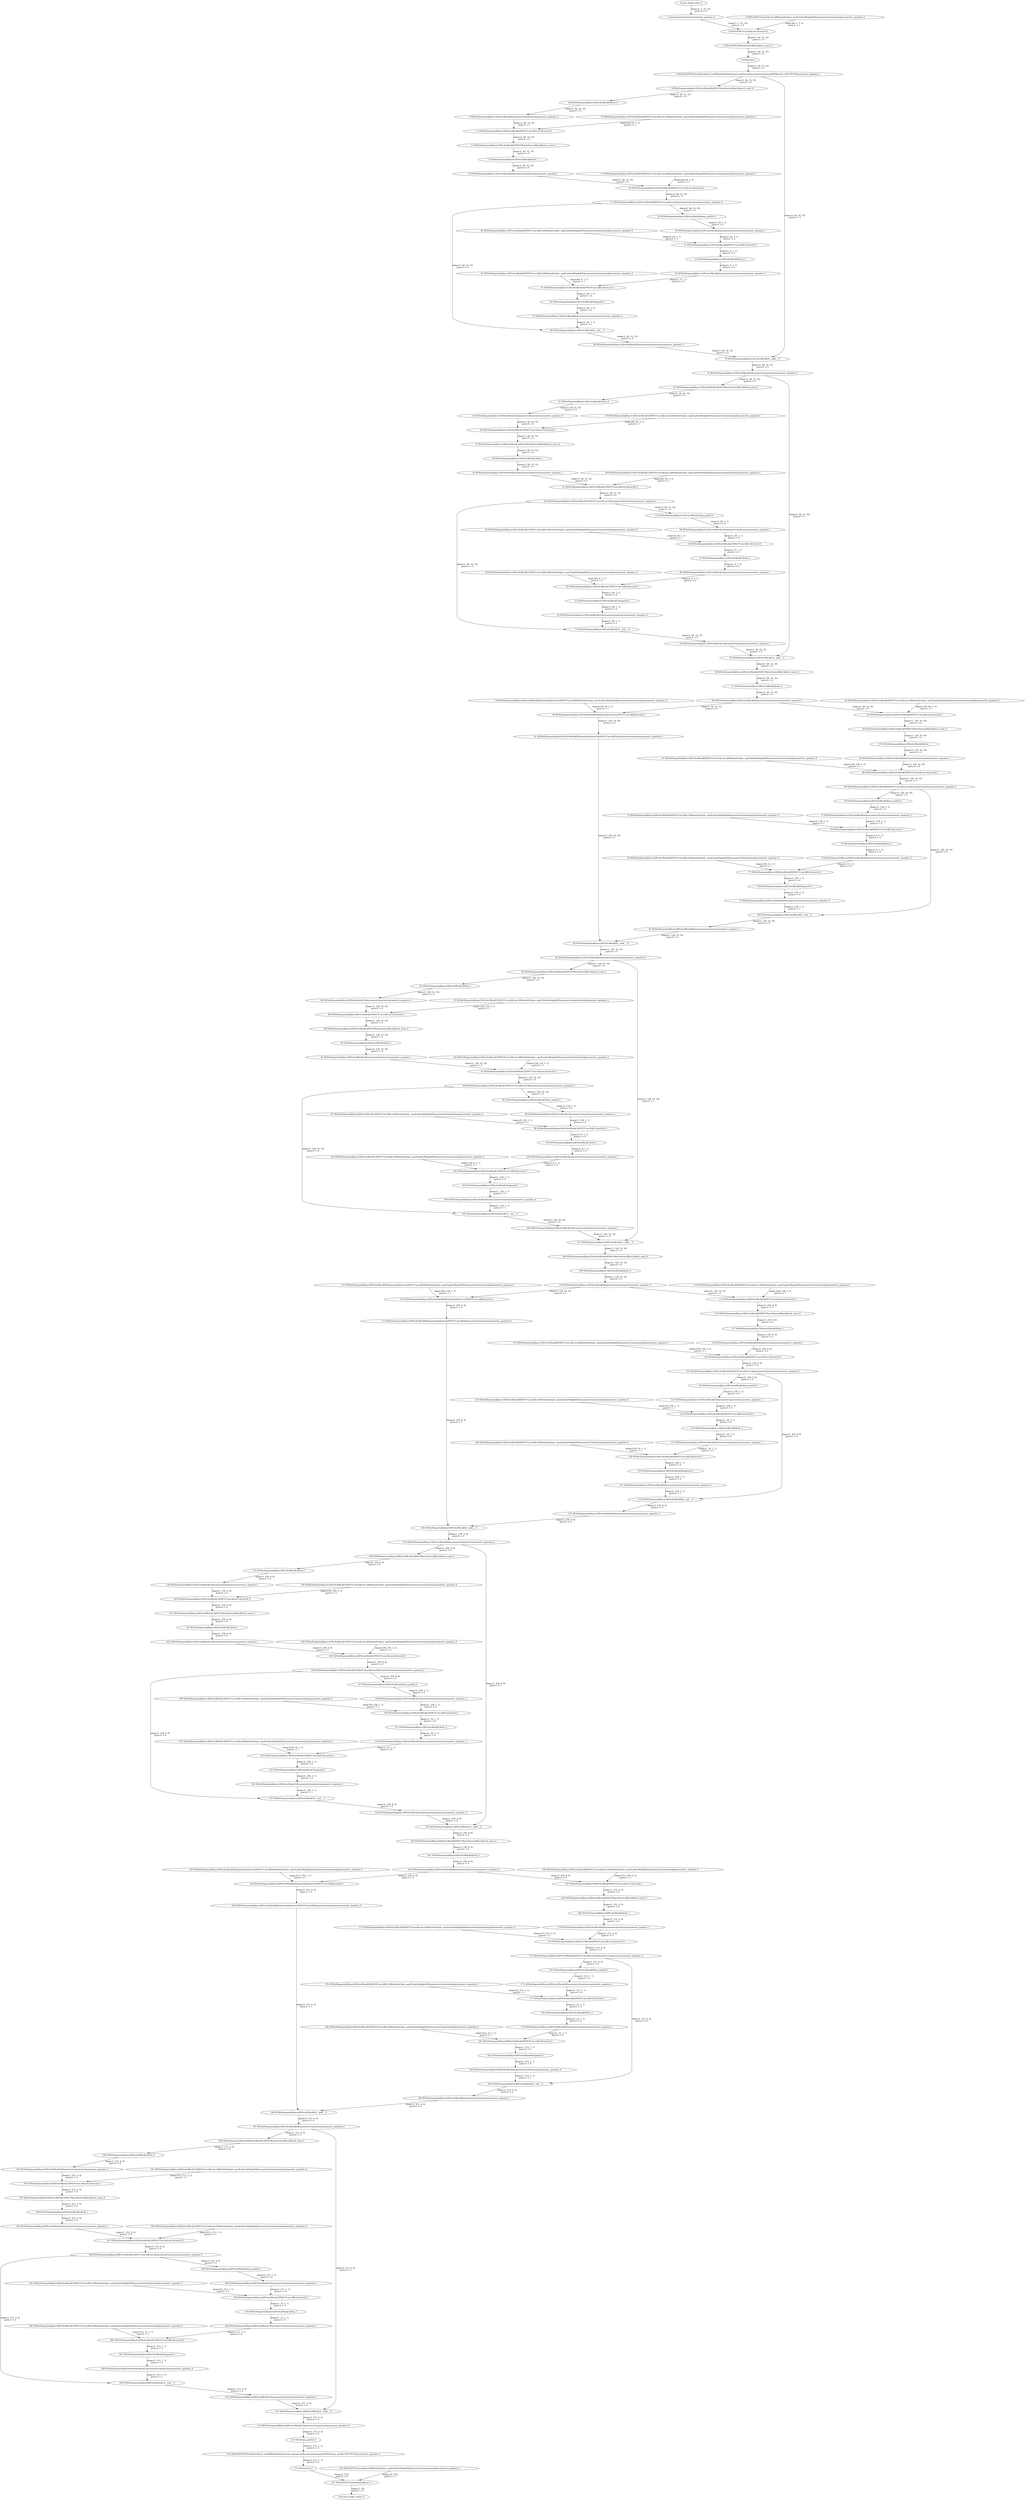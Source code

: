 strict digraph  {
"0 /nncf_model_input_0" [id=0, type=nncf_model_input];
"1 AsymmetricQuantizer/asymmetric_quantize_0" [id=1, type=asymmetric_quantize];
"2 SENet/NNCFConv2d[conv1]/ModuleDict[pre_ops]/UpdateWeight[0]/AsymmetricQuantizer[op]/asymmetric_quantize_0" [id=2, type=asymmetric_quantize];
"3 SENet/NNCFConv2d[conv1]/conv2d_0" [id=3, type=conv2d];
"4 SENet/NNCFBatchNorm2d[bn1]/batch_norm_0" [id=4, type=batch_norm];
"5 SENet/relu_0" [id=5, type=relu];
"6 SENet/NNCFNetworkInterface[_nncf]/ModuleDict[external_quantizers]/AsymmetricQuantizer[SENet/relu_0|OUTPUT]/asymmetric_quantize_0" [id=6, type=asymmetric_quantize];
"7 SENet/Sequential[layer1]/PreActBlock[0]/NNCFBatchNorm2d[bn1]/batch_norm_0" [id=7, type=batch_norm];
"8 SENet/Sequential[layer1]/PreActBlock[0]/relu_0" [id=8, type=relu];
"9 SENet/Sequential[layer1]/PreActBlock[0]/AsymmetricQuantizer/asymmetric_quantize_0" [id=9, type=asymmetric_quantize];
"10 SENet/Sequential[layer1]/PreActBlock[0]/NNCFConv2d[conv1]/ModuleDict[pre_ops]/UpdateWeight[0]/AsymmetricQuantizer[op]/asymmetric_quantize_0" [id=10, type=asymmetric_quantize];
"11 SENet/Sequential[layer1]/PreActBlock[0]/NNCFConv2d[conv1]/conv2d_0" [id=11, type=conv2d];
"12 SENet/Sequential[layer1]/PreActBlock[0]/NNCFBatchNorm2d[bn2]/batch_norm_0" [id=12, type=batch_norm];
"13 SENet/Sequential[layer1]/PreActBlock[0]/relu_1" [id=13, type=relu];
"14 SENet/Sequential[layer1]/PreActBlock[0]/AsymmetricQuantizer/asymmetric_quantize_1" [id=14, type=asymmetric_quantize];
"15 SENet/Sequential[layer1]/PreActBlock[0]/NNCFConv2d[conv2]/ModuleDict[pre_ops]/UpdateWeight[0]/AsymmetricQuantizer[op]/asymmetric_quantize_0" [id=15, type=asymmetric_quantize];
"16 SENet/Sequential[layer1]/PreActBlock[0]/NNCFConv2d[conv2]/conv2d_0" [id=16, type=conv2d];
"17 SENet/Sequential[layer1]/PreActBlock[0]/NNCFConv2d[conv2]/AsymmetricQuantizer/asymmetric_quantize_0" [id=17, type=asymmetric_quantize];
"18 SENet/Sequential[layer1]/PreActBlock[0]/avg_pool2d_0" [id=18, type=avg_pool2d];
"19 SENet/Sequential[layer1]/PreActBlock[0]/AsymmetricQuantizer/asymmetric_quantize_2" [id=19, type=asymmetric_quantize];
"20 SENet/Sequential[layer1]/PreActBlock[0]/NNCFConv2d[fc1]/ModuleDict[pre_ops]/UpdateWeight[0]/AsymmetricQuantizer[op]/asymmetric_quantize_0" [id=20, type=asymmetric_quantize];
"21 SENet/Sequential[layer1]/PreActBlock[0]/NNCFConv2d[fc1]/conv2d_0" [id=21, type=conv2d];
"22 SENet/Sequential[layer1]/PreActBlock[0]/relu_2" [id=22, type=relu];
"23 SENet/Sequential[layer1]/PreActBlock[0]/AsymmetricQuantizer/asymmetric_quantize_3" [id=23, type=asymmetric_quantize];
"24 SENet/Sequential[layer1]/PreActBlock[0]/NNCFConv2d[fc2]/ModuleDict[pre_ops]/UpdateWeight[0]/AsymmetricQuantizer[op]/asymmetric_quantize_0" [id=24, type=asymmetric_quantize];
"25 SENet/Sequential[layer1]/PreActBlock[0]/NNCFConv2d[fc2]/conv2d_0" [id=25, type=conv2d];
"26 SENet/Sequential[layer1]/PreActBlock[0]/sigmoid_0" [id=26, type=sigmoid];
"27 SENet/Sequential[layer1]/PreActBlock[0]/AsymmetricQuantizer/asymmetric_quantize_4" [id=27, type=asymmetric_quantize];
"28 SENet/Sequential[layer1]/PreActBlock[0]/__mul___0" [id=28, type=__mul__];
"29 SENet/Sequential[layer1]/PreActBlock[0]/AsymmetricQuantizer/asymmetric_quantize_5" [id=29, type=asymmetric_quantize];
"30 SENet/Sequential[layer1]/PreActBlock[0]/__iadd___0" [id=30, type=__iadd__];
"31 SENet/Sequential[layer1]/PreActBlock[0]/AsymmetricQuantizer/asymmetric_quantize_6" [id=31, type=asymmetric_quantize];
"32 SENet/Sequential[layer1]/PreActBlock[1]/NNCFBatchNorm2d[bn1]/batch_norm_0" [id=32, type=batch_norm];
"33 SENet/Sequential[layer1]/PreActBlock[1]/relu_0" [id=33, type=relu];
"34 SENet/Sequential[layer1]/PreActBlock[1]/AsymmetricQuantizer/asymmetric_quantize_0" [id=34, type=asymmetric_quantize];
"35 SENet/Sequential[layer1]/PreActBlock[1]/NNCFConv2d[conv1]/ModuleDict[pre_ops]/UpdateWeight[0]/AsymmetricQuantizer[op]/asymmetric_quantize_0" [id=35, type=asymmetric_quantize];
"36 SENet/Sequential[layer1]/PreActBlock[1]/NNCFConv2d[conv1]/conv2d_0" [id=36, type=conv2d];
"37 SENet/Sequential[layer1]/PreActBlock[1]/NNCFBatchNorm2d[bn2]/batch_norm_0" [id=37, type=batch_norm];
"38 SENet/Sequential[layer1]/PreActBlock[1]/relu_1" [id=38, type=relu];
"39 SENet/Sequential[layer1]/PreActBlock[1]/AsymmetricQuantizer/asymmetric_quantize_1" [id=39, type=asymmetric_quantize];
"40 SENet/Sequential[layer1]/PreActBlock[1]/NNCFConv2d[conv2]/ModuleDict[pre_ops]/UpdateWeight[0]/AsymmetricQuantizer[op]/asymmetric_quantize_0" [id=40, type=asymmetric_quantize];
"41 SENet/Sequential[layer1]/PreActBlock[1]/NNCFConv2d[conv2]/conv2d_0" [id=41, type=conv2d];
"42 SENet/Sequential[layer1]/PreActBlock[1]/NNCFConv2d[conv2]/AsymmetricQuantizer/asymmetric_quantize_0" [id=42, type=asymmetric_quantize];
"43 SENet/Sequential[layer1]/PreActBlock[1]/avg_pool2d_0" [id=43, type=avg_pool2d];
"44 SENet/Sequential[layer1]/PreActBlock[1]/AsymmetricQuantizer/asymmetric_quantize_2" [id=44, type=asymmetric_quantize];
"45 SENet/Sequential[layer1]/PreActBlock[1]/NNCFConv2d[fc1]/ModuleDict[pre_ops]/UpdateWeight[0]/AsymmetricQuantizer[op]/asymmetric_quantize_0" [id=45, type=asymmetric_quantize];
"46 SENet/Sequential[layer1]/PreActBlock[1]/NNCFConv2d[fc1]/conv2d_0" [id=46, type=conv2d];
"47 SENet/Sequential[layer1]/PreActBlock[1]/relu_2" [id=47, type=relu];
"48 SENet/Sequential[layer1]/PreActBlock[1]/AsymmetricQuantizer/asymmetric_quantize_3" [id=48, type=asymmetric_quantize];
"49 SENet/Sequential[layer1]/PreActBlock[1]/NNCFConv2d[fc2]/ModuleDict[pre_ops]/UpdateWeight[0]/AsymmetricQuantizer[op]/asymmetric_quantize_0" [id=49, type=asymmetric_quantize];
"50 SENet/Sequential[layer1]/PreActBlock[1]/NNCFConv2d[fc2]/conv2d_0" [id=50, type=conv2d];
"51 SENet/Sequential[layer1]/PreActBlock[1]/sigmoid_0" [id=51, type=sigmoid];
"52 SENet/Sequential[layer1]/PreActBlock[1]/AsymmetricQuantizer/asymmetric_quantize_4" [id=52, type=asymmetric_quantize];
"53 SENet/Sequential[layer1]/PreActBlock[1]/__mul___0" [id=53, type=__mul__];
"54 SENet/Sequential[layer1]/PreActBlock[1]/AsymmetricQuantizer/asymmetric_quantize_5" [id=54, type=asymmetric_quantize];
"55 SENet/Sequential[layer1]/PreActBlock[1]/__iadd___0" [id=55, type=__iadd__];
"56 SENet/Sequential[layer2]/PreActBlock[0]/NNCFBatchNorm2d[bn1]/batch_norm_0" [id=56, type=batch_norm];
"57 SENet/Sequential[layer2]/PreActBlock[0]/relu_0" [id=57, type=relu];
"58 SENet/Sequential[layer2]/PreActBlock[0]/AsymmetricQuantizer/asymmetric_quantize_0" [id=58, type=asymmetric_quantize];
"59 SENet/Sequential[layer2]/PreActBlock[0]/Sequential[shortcut]/NNCFConv2d[0]/ModuleDict[pre_ops]/UpdateWeight[0]/AsymmetricQuantizer[op]/asymmetric_quantize_0" [id=59, type=asymmetric_quantize];
"60 SENet/Sequential[layer2]/PreActBlock[0]/Sequential[shortcut]/NNCFConv2d[0]/conv2d_0" [id=60, type=conv2d];
"61 SENet/Sequential[layer2]/PreActBlock[0]/Sequential[shortcut]/NNCFConv2d[0]/AsymmetricQuantizer/asymmetric_quantize_0" [id=61, type=asymmetric_quantize];
"62 SENet/Sequential[layer2]/PreActBlock[0]/NNCFConv2d[conv1]/ModuleDict[pre_ops]/UpdateWeight[0]/AsymmetricQuantizer[op]/asymmetric_quantize_0" [id=62, type=asymmetric_quantize];
"63 SENet/Sequential[layer2]/PreActBlock[0]/NNCFConv2d[conv1]/conv2d_0" [id=63, type=conv2d];
"64 SENet/Sequential[layer2]/PreActBlock[0]/NNCFBatchNorm2d[bn2]/batch_norm_0" [id=64, type=batch_norm];
"65 SENet/Sequential[layer2]/PreActBlock[0]/relu_1" [id=65, type=relu];
"66 SENet/Sequential[layer2]/PreActBlock[0]/AsymmetricQuantizer/asymmetric_quantize_1" [id=66, type=asymmetric_quantize];
"67 SENet/Sequential[layer2]/PreActBlock[0]/NNCFConv2d[conv2]/ModuleDict[pre_ops]/UpdateWeight[0]/AsymmetricQuantizer[op]/asymmetric_quantize_0" [id=67, type=asymmetric_quantize];
"68 SENet/Sequential[layer2]/PreActBlock[0]/NNCFConv2d[conv2]/conv2d_0" [id=68, type=conv2d];
"69 SENet/Sequential[layer2]/PreActBlock[0]/NNCFConv2d[conv2]/AsymmetricQuantizer/asymmetric_quantize_0" [id=69, type=asymmetric_quantize];
"70 SENet/Sequential[layer2]/PreActBlock[0]/avg_pool2d_0" [id=70, type=avg_pool2d];
"71 SENet/Sequential[layer2]/PreActBlock[0]/AsymmetricQuantizer/asymmetric_quantize_2" [id=71, type=asymmetric_quantize];
"72 SENet/Sequential[layer2]/PreActBlock[0]/NNCFConv2d[fc1]/ModuleDict[pre_ops]/UpdateWeight[0]/AsymmetricQuantizer[op]/asymmetric_quantize_0" [id=72, type=asymmetric_quantize];
"73 SENet/Sequential[layer2]/PreActBlock[0]/NNCFConv2d[fc1]/conv2d_0" [id=73, type=conv2d];
"74 SENet/Sequential[layer2]/PreActBlock[0]/relu_2" [id=74, type=relu];
"75 SENet/Sequential[layer2]/PreActBlock[0]/AsymmetricQuantizer/asymmetric_quantize_3" [id=75, type=asymmetric_quantize];
"76 SENet/Sequential[layer2]/PreActBlock[0]/NNCFConv2d[fc2]/ModuleDict[pre_ops]/UpdateWeight[0]/AsymmetricQuantizer[op]/asymmetric_quantize_0" [id=76, type=asymmetric_quantize];
"77 SENet/Sequential[layer2]/PreActBlock[0]/NNCFConv2d[fc2]/conv2d_0" [id=77, type=conv2d];
"78 SENet/Sequential[layer2]/PreActBlock[0]/sigmoid_0" [id=78, type=sigmoid];
"79 SENet/Sequential[layer2]/PreActBlock[0]/AsymmetricQuantizer/asymmetric_quantize_4" [id=79, type=asymmetric_quantize];
"80 SENet/Sequential[layer2]/PreActBlock[0]/__mul___0" [id=80, type=__mul__];
"81 SENet/Sequential[layer2]/PreActBlock[0]/AsymmetricQuantizer/asymmetric_quantize_5" [id=81, type=asymmetric_quantize];
"82 SENet/Sequential[layer2]/PreActBlock[0]/__iadd___0" [id=82, type=__iadd__];
"83 SENet/Sequential[layer2]/PreActBlock[0]/AsymmetricQuantizer/asymmetric_quantize_6" [id=83, type=asymmetric_quantize];
"84 SENet/Sequential[layer2]/PreActBlock[1]/NNCFBatchNorm2d[bn1]/batch_norm_0" [id=84, type=batch_norm];
"85 SENet/Sequential[layer2]/PreActBlock[1]/relu_0" [id=85, type=relu];
"86 SENet/Sequential[layer2]/PreActBlock[1]/AsymmetricQuantizer/asymmetric_quantize_0" [id=86, type=asymmetric_quantize];
"87 SENet/Sequential[layer2]/PreActBlock[1]/NNCFConv2d[conv1]/ModuleDict[pre_ops]/UpdateWeight[0]/AsymmetricQuantizer[op]/asymmetric_quantize_0" [id=87, type=asymmetric_quantize];
"88 SENet/Sequential[layer2]/PreActBlock[1]/NNCFConv2d[conv1]/conv2d_0" [id=88, type=conv2d];
"89 SENet/Sequential[layer2]/PreActBlock[1]/NNCFBatchNorm2d[bn2]/batch_norm_0" [id=89, type=batch_norm];
"90 SENet/Sequential[layer2]/PreActBlock[1]/relu_1" [id=90, type=relu];
"91 SENet/Sequential[layer2]/PreActBlock[1]/AsymmetricQuantizer/asymmetric_quantize_1" [id=91, type=asymmetric_quantize];
"92 SENet/Sequential[layer2]/PreActBlock[1]/NNCFConv2d[conv2]/ModuleDict[pre_ops]/UpdateWeight[0]/AsymmetricQuantizer[op]/asymmetric_quantize_0" [id=92, type=asymmetric_quantize];
"93 SENet/Sequential[layer2]/PreActBlock[1]/NNCFConv2d[conv2]/conv2d_0" [id=93, type=conv2d];
"94 SENet/Sequential[layer2]/PreActBlock[1]/NNCFConv2d[conv2]/AsymmetricQuantizer/asymmetric_quantize_0" [id=94, type=asymmetric_quantize];
"95 SENet/Sequential[layer2]/PreActBlock[1]/avg_pool2d_0" [id=95, type=avg_pool2d];
"96 SENet/Sequential[layer2]/PreActBlock[1]/AsymmetricQuantizer/asymmetric_quantize_2" [id=96, type=asymmetric_quantize];
"97 SENet/Sequential[layer2]/PreActBlock[1]/NNCFConv2d[fc1]/ModuleDict[pre_ops]/UpdateWeight[0]/AsymmetricQuantizer[op]/asymmetric_quantize_0" [id=97, type=asymmetric_quantize];
"98 SENet/Sequential[layer2]/PreActBlock[1]/NNCFConv2d[fc1]/conv2d_0" [id=98, type=conv2d];
"99 SENet/Sequential[layer2]/PreActBlock[1]/relu_2" [id=99, type=relu];
"100 SENet/Sequential[layer2]/PreActBlock[1]/AsymmetricQuantizer/asymmetric_quantize_3" [id=100, type=asymmetric_quantize];
"101 SENet/Sequential[layer2]/PreActBlock[1]/NNCFConv2d[fc2]/ModuleDict[pre_ops]/UpdateWeight[0]/AsymmetricQuantizer[op]/asymmetric_quantize_0" [id=101, type=asymmetric_quantize];
"102 SENet/Sequential[layer2]/PreActBlock[1]/NNCFConv2d[fc2]/conv2d_0" [id=102, type=conv2d];
"103 SENet/Sequential[layer2]/PreActBlock[1]/sigmoid_0" [id=103, type=sigmoid];
"104 SENet/Sequential[layer2]/PreActBlock[1]/AsymmetricQuantizer/asymmetric_quantize_4" [id=104, type=asymmetric_quantize];
"105 SENet/Sequential[layer2]/PreActBlock[1]/__mul___0" [id=105, type=__mul__];
"106 SENet/Sequential[layer2]/PreActBlock[1]/AsymmetricQuantizer/asymmetric_quantize_5" [id=106, type=asymmetric_quantize];
"107 SENet/Sequential[layer2]/PreActBlock[1]/__iadd___0" [id=107, type=__iadd__];
"108 SENet/Sequential[layer3]/PreActBlock[0]/NNCFBatchNorm2d[bn1]/batch_norm_0" [id=108, type=batch_norm];
"109 SENet/Sequential[layer3]/PreActBlock[0]/relu_0" [id=109, type=relu];
"110 SENet/Sequential[layer3]/PreActBlock[0]/AsymmetricQuantizer/asymmetric_quantize_0" [id=110, type=asymmetric_quantize];
"111 SENet/Sequential[layer3]/PreActBlock[0]/Sequential[shortcut]/NNCFConv2d[0]/ModuleDict[pre_ops]/UpdateWeight[0]/AsymmetricQuantizer[op]/asymmetric_quantize_0" [id=111, type=asymmetric_quantize];
"112 SENet/Sequential[layer3]/PreActBlock[0]/Sequential[shortcut]/NNCFConv2d[0]/conv2d_0" [id=112, type=conv2d];
"113 SENet/Sequential[layer3]/PreActBlock[0]/Sequential[shortcut]/NNCFConv2d[0]/AsymmetricQuantizer/asymmetric_quantize_0" [id=113, type=asymmetric_quantize];
"114 SENet/Sequential[layer3]/PreActBlock[0]/NNCFConv2d[conv1]/ModuleDict[pre_ops]/UpdateWeight[0]/AsymmetricQuantizer[op]/asymmetric_quantize_0" [id=114, type=asymmetric_quantize];
"115 SENet/Sequential[layer3]/PreActBlock[0]/NNCFConv2d[conv1]/conv2d_0" [id=115, type=conv2d];
"116 SENet/Sequential[layer3]/PreActBlock[0]/NNCFBatchNorm2d[bn2]/batch_norm_0" [id=116, type=batch_norm];
"117 SENet/Sequential[layer3]/PreActBlock[0]/relu_1" [id=117, type=relu];
"118 SENet/Sequential[layer3]/PreActBlock[0]/AsymmetricQuantizer/asymmetric_quantize_1" [id=118, type=asymmetric_quantize];
"119 SENet/Sequential[layer3]/PreActBlock[0]/NNCFConv2d[conv2]/ModuleDict[pre_ops]/UpdateWeight[0]/AsymmetricQuantizer[op]/asymmetric_quantize_0" [id=119, type=asymmetric_quantize];
"120 SENet/Sequential[layer3]/PreActBlock[0]/NNCFConv2d[conv2]/conv2d_0" [id=120, type=conv2d];
"121 SENet/Sequential[layer3]/PreActBlock[0]/NNCFConv2d[conv2]/AsymmetricQuantizer/asymmetric_quantize_0" [id=121, type=asymmetric_quantize];
"122 SENet/Sequential[layer3]/PreActBlock[0]/avg_pool2d_0" [id=122, type=avg_pool2d];
"123 SENet/Sequential[layer3]/PreActBlock[0]/AsymmetricQuantizer/asymmetric_quantize_2" [id=123, type=asymmetric_quantize];
"124 SENet/Sequential[layer3]/PreActBlock[0]/NNCFConv2d[fc1]/ModuleDict[pre_ops]/UpdateWeight[0]/AsymmetricQuantizer[op]/asymmetric_quantize_0" [id=124, type=asymmetric_quantize];
"125 SENet/Sequential[layer3]/PreActBlock[0]/NNCFConv2d[fc1]/conv2d_0" [id=125, type=conv2d];
"126 SENet/Sequential[layer3]/PreActBlock[0]/relu_2" [id=126, type=relu];
"127 SENet/Sequential[layer3]/PreActBlock[0]/AsymmetricQuantizer/asymmetric_quantize_3" [id=127, type=asymmetric_quantize];
"128 SENet/Sequential[layer3]/PreActBlock[0]/NNCFConv2d[fc2]/ModuleDict[pre_ops]/UpdateWeight[0]/AsymmetricQuantizer[op]/asymmetric_quantize_0" [id=128, type=asymmetric_quantize];
"129 SENet/Sequential[layer3]/PreActBlock[0]/NNCFConv2d[fc2]/conv2d_0" [id=129, type=conv2d];
"130 SENet/Sequential[layer3]/PreActBlock[0]/sigmoid_0" [id=130, type=sigmoid];
"131 SENet/Sequential[layer3]/PreActBlock[0]/AsymmetricQuantizer/asymmetric_quantize_4" [id=131, type=asymmetric_quantize];
"132 SENet/Sequential[layer3]/PreActBlock[0]/__mul___0" [id=132, type=__mul__];
"133 SENet/Sequential[layer3]/PreActBlock[0]/AsymmetricQuantizer/asymmetric_quantize_5" [id=133, type=asymmetric_quantize];
"134 SENet/Sequential[layer3]/PreActBlock[0]/__iadd___0" [id=134, type=__iadd__];
"135 SENet/Sequential[layer3]/PreActBlock[0]/AsymmetricQuantizer/asymmetric_quantize_6" [id=135, type=asymmetric_quantize];
"136 SENet/Sequential[layer3]/PreActBlock[1]/NNCFBatchNorm2d[bn1]/batch_norm_0" [id=136, type=batch_norm];
"137 SENet/Sequential[layer3]/PreActBlock[1]/relu_0" [id=137, type=relu];
"138 SENet/Sequential[layer3]/PreActBlock[1]/AsymmetricQuantizer/asymmetric_quantize_0" [id=138, type=asymmetric_quantize];
"139 SENet/Sequential[layer3]/PreActBlock[1]/NNCFConv2d[conv1]/ModuleDict[pre_ops]/UpdateWeight[0]/AsymmetricQuantizer[op]/asymmetric_quantize_0" [id=139, type=asymmetric_quantize];
"140 SENet/Sequential[layer3]/PreActBlock[1]/NNCFConv2d[conv1]/conv2d_0" [id=140, type=conv2d];
"141 SENet/Sequential[layer3]/PreActBlock[1]/NNCFBatchNorm2d[bn2]/batch_norm_0" [id=141, type=batch_norm];
"142 SENet/Sequential[layer3]/PreActBlock[1]/relu_1" [id=142, type=relu];
"143 SENet/Sequential[layer3]/PreActBlock[1]/AsymmetricQuantizer/asymmetric_quantize_1" [id=143, type=asymmetric_quantize];
"144 SENet/Sequential[layer3]/PreActBlock[1]/NNCFConv2d[conv2]/ModuleDict[pre_ops]/UpdateWeight[0]/AsymmetricQuantizer[op]/asymmetric_quantize_0" [id=144, type=asymmetric_quantize];
"145 SENet/Sequential[layer3]/PreActBlock[1]/NNCFConv2d[conv2]/conv2d_0" [id=145, type=conv2d];
"146 SENet/Sequential[layer3]/PreActBlock[1]/NNCFConv2d[conv2]/AsymmetricQuantizer/asymmetric_quantize_0" [id=146, type=asymmetric_quantize];
"147 SENet/Sequential[layer3]/PreActBlock[1]/avg_pool2d_0" [id=147, type=avg_pool2d];
"148 SENet/Sequential[layer3]/PreActBlock[1]/AsymmetricQuantizer/asymmetric_quantize_2" [id=148, type=asymmetric_quantize];
"149 SENet/Sequential[layer3]/PreActBlock[1]/NNCFConv2d[fc1]/ModuleDict[pre_ops]/UpdateWeight[0]/AsymmetricQuantizer[op]/asymmetric_quantize_0" [id=149, type=asymmetric_quantize];
"150 SENet/Sequential[layer3]/PreActBlock[1]/NNCFConv2d[fc1]/conv2d_0" [id=150, type=conv2d];
"151 SENet/Sequential[layer3]/PreActBlock[1]/relu_2" [id=151, type=relu];
"152 SENet/Sequential[layer3]/PreActBlock[1]/AsymmetricQuantizer/asymmetric_quantize_3" [id=152, type=asymmetric_quantize];
"153 SENet/Sequential[layer3]/PreActBlock[1]/NNCFConv2d[fc2]/ModuleDict[pre_ops]/UpdateWeight[0]/AsymmetricQuantizer[op]/asymmetric_quantize_0" [id=153, type=asymmetric_quantize];
"154 SENet/Sequential[layer3]/PreActBlock[1]/NNCFConv2d[fc2]/conv2d_0" [id=154, type=conv2d];
"155 SENet/Sequential[layer3]/PreActBlock[1]/sigmoid_0" [id=155, type=sigmoid];
"156 SENet/Sequential[layer3]/PreActBlock[1]/AsymmetricQuantizer/asymmetric_quantize_4" [id=156, type=asymmetric_quantize];
"157 SENet/Sequential[layer3]/PreActBlock[1]/__mul___0" [id=157, type=__mul__];
"158 SENet/Sequential[layer3]/PreActBlock[1]/AsymmetricQuantizer/asymmetric_quantize_5" [id=158, type=asymmetric_quantize];
"159 SENet/Sequential[layer3]/PreActBlock[1]/__iadd___0" [id=159, type=__iadd__];
"160 SENet/Sequential[layer4]/PreActBlock[0]/NNCFBatchNorm2d[bn1]/batch_norm_0" [id=160, type=batch_norm];
"161 SENet/Sequential[layer4]/PreActBlock[0]/relu_0" [id=161, type=relu];
"162 SENet/Sequential[layer4]/PreActBlock[0]/AsymmetricQuantizer/asymmetric_quantize_0" [id=162, type=asymmetric_quantize];
"163 SENet/Sequential[layer4]/PreActBlock[0]/Sequential[shortcut]/NNCFConv2d[0]/ModuleDict[pre_ops]/UpdateWeight[0]/AsymmetricQuantizer[op]/asymmetric_quantize_0" [id=163, type=asymmetric_quantize];
"164 SENet/Sequential[layer4]/PreActBlock[0]/Sequential[shortcut]/NNCFConv2d[0]/conv2d_0" [id=164, type=conv2d];
"165 SENet/Sequential[layer4]/PreActBlock[0]/Sequential[shortcut]/NNCFConv2d[0]/AsymmetricQuantizer/asymmetric_quantize_0" [id=165, type=asymmetric_quantize];
"166 SENet/Sequential[layer4]/PreActBlock[0]/NNCFConv2d[conv1]/ModuleDict[pre_ops]/UpdateWeight[0]/AsymmetricQuantizer[op]/asymmetric_quantize_0" [id=166, type=asymmetric_quantize];
"167 SENet/Sequential[layer4]/PreActBlock[0]/NNCFConv2d[conv1]/conv2d_0" [id=167, type=conv2d];
"168 SENet/Sequential[layer4]/PreActBlock[0]/NNCFBatchNorm2d[bn2]/batch_norm_0" [id=168, type=batch_norm];
"169 SENet/Sequential[layer4]/PreActBlock[0]/relu_1" [id=169, type=relu];
"170 SENet/Sequential[layer4]/PreActBlock[0]/AsymmetricQuantizer/asymmetric_quantize_1" [id=170, type=asymmetric_quantize];
"171 SENet/Sequential[layer4]/PreActBlock[0]/NNCFConv2d[conv2]/ModuleDict[pre_ops]/UpdateWeight[0]/AsymmetricQuantizer[op]/asymmetric_quantize_0" [id=171, type=asymmetric_quantize];
"172 SENet/Sequential[layer4]/PreActBlock[0]/NNCFConv2d[conv2]/conv2d_0" [id=172, type=conv2d];
"173 SENet/Sequential[layer4]/PreActBlock[0]/NNCFConv2d[conv2]/AsymmetricQuantizer/asymmetric_quantize_0" [id=173, type=asymmetric_quantize];
"174 SENet/Sequential[layer4]/PreActBlock[0]/avg_pool2d_0" [id=174, type=avg_pool2d];
"175 SENet/Sequential[layer4]/PreActBlock[0]/AsymmetricQuantizer/asymmetric_quantize_2" [id=175, type=asymmetric_quantize];
"176 SENet/Sequential[layer4]/PreActBlock[0]/NNCFConv2d[fc1]/ModuleDict[pre_ops]/UpdateWeight[0]/AsymmetricQuantizer[op]/asymmetric_quantize_0" [id=176, type=asymmetric_quantize];
"177 SENet/Sequential[layer4]/PreActBlock[0]/NNCFConv2d[fc1]/conv2d_0" [id=177, type=conv2d];
"178 SENet/Sequential[layer4]/PreActBlock[0]/relu_2" [id=178, type=relu];
"179 SENet/Sequential[layer4]/PreActBlock[0]/AsymmetricQuantizer/asymmetric_quantize_3" [id=179, type=asymmetric_quantize];
"180 SENet/Sequential[layer4]/PreActBlock[0]/NNCFConv2d[fc2]/ModuleDict[pre_ops]/UpdateWeight[0]/AsymmetricQuantizer[op]/asymmetric_quantize_0" [id=180, type=asymmetric_quantize];
"181 SENet/Sequential[layer4]/PreActBlock[0]/NNCFConv2d[fc2]/conv2d_0" [id=181, type=conv2d];
"182 SENet/Sequential[layer4]/PreActBlock[0]/sigmoid_0" [id=182, type=sigmoid];
"183 SENet/Sequential[layer4]/PreActBlock[0]/AsymmetricQuantizer/asymmetric_quantize_4" [id=183, type=asymmetric_quantize];
"184 SENet/Sequential[layer4]/PreActBlock[0]/__mul___0" [id=184, type=__mul__];
"185 SENet/Sequential[layer4]/PreActBlock[0]/AsymmetricQuantizer/asymmetric_quantize_5" [id=185, type=asymmetric_quantize];
"186 SENet/Sequential[layer4]/PreActBlock[0]/__iadd___0" [id=186, type=__iadd__];
"187 SENet/Sequential[layer4]/PreActBlock[0]/AsymmetricQuantizer/asymmetric_quantize_6" [id=187, type=asymmetric_quantize];
"188 SENet/Sequential[layer4]/PreActBlock[1]/NNCFBatchNorm2d[bn1]/batch_norm_0" [id=188, type=batch_norm];
"189 SENet/Sequential[layer4]/PreActBlock[1]/relu_0" [id=189, type=relu];
"190 SENet/Sequential[layer4]/PreActBlock[1]/AsymmetricQuantizer/asymmetric_quantize_0" [id=190, type=asymmetric_quantize];
"191 SENet/Sequential[layer4]/PreActBlock[1]/NNCFConv2d[conv1]/ModuleDict[pre_ops]/UpdateWeight[0]/AsymmetricQuantizer[op]/asymmetric_quantize_0" [id=191, type=asymmetric_quantize];
"192 SENet/Sequential[layer4]/PreActBlock[1]/NNCFConv2d[conv1]/conv2d_0" [id=192, type=conv2d];
"193 SENet/Sequential[layer4]/PreActBlock[1]/NNCFBatchNorm2d[bn2]/batch_norm_0" [id=193, type=batch_norm];
"194 SENet/Sequential[layer4]/PreActBlock[1]/relu_1" [id=194, type=relu];
"195 SENet/Sequential[layer4]/PreActBlock[1]/AsymmetricQuantizer/asymmetric_quantize_1" [id=195, type=asymmetric_quantize];
"196 SENet/Sequential[layer4]/PreActBlock[1]/NNCFConv2d[conv2]/ModuleDict[pre_ops]/UpdateWeight[0]/AsymmetricQuantizer[op]/asymmetric_quantize_0" [id=196, type=asymmetric_quantize];
"197 SENet/Sequential[layer4]/PreActBlock[1]/NNCFConv2d[conv2]/conv2d_0" [id=197, type=conv2d];
"198 SENet/Sequential[layer4]/PreActBlock[1]/NNCFConv2d[conv2]/AsymmetricQuantizer/asymmetric_quantize_0" [id=198, type=asymmetric_quantize];
"199 SENet/Sequential[layer4]/PreActBlock[1]/avg_pool2d_0" [id=199, type=avg_pool2d];
"200 SENet/Sequential[layer4]/PreActBlock[1]/AsymmetricQuantizer/asymmetric_quantize_2" [id=200, type=asymmetric_quantize];
"201 SENet/Sequential[layer4]/PreActBlock[1]/NNCFConv2d[fc1]/ModuleDict[pre_ops]/UpdateWeight[0]/AsymmetricQuantizer[op]/asymmetric_quantize_0" [id=201, type=asymmetric_quantize];
"202 SENet/Sequential[layer4]/PreActBlock[1]/NNCFConv2d[fc1]/conv2d_0" [id=202, type=conv2d];
"203 SENet/Sequential[layer4]/PreActBlock[1]/relu_2" [id=203, type=relu];
"204 SENet/Sequential[layer4]/PreActBlock[1]/AsymmetricQuantizer/asymmetric_quantize_3" [id=204, type=asymmetric_quantize];
"205 SENet/Sequential[layer4]/PreActBlock[1]/NNCFConv2d[fc2]/ModuleDict[pre_ops]/UpdateWeight[0]/AsymmetricQuantizer[op]/asymmetric_quantize_0" [id=205, type=asymmetric_quantize];
"206 SENet/Sequential[layer4]/PreActBlock[1]/NNCFConv2d[fc2]/conv2d_0" [id=206, type=conv2d];
"207 SENet/Sequential[layer4]/PreActBlock[1]/sigmoid_0" [id=207, type=sigmoid];
"208 SENet/Sequential[layer4]/PreActBlock[1]/AsymmetricQuantizer/asymmetric_quantize_4" [id=208, type=asymmetric_quantize];
"209 SENet/Sequential[layer4]/PreActBlock[1]/__mul___0" [id=209, type=__mul__];
"210 SENet/Sequential[layer4]/PreActBlock[1]/AsymmetricQuantizer/asymmetric_quantize_5" [id=210, type=asymmetric_quantize];
"211 SENet/Sequential[layer4]/PreActBlock[1]/__iadd___0" [id=211, type=__iadd__];
"212 SENet/Sequential[layer4]/PreActBlock[1]/AsymmetricQuantizer/asymmetric_quantize_6" [id=212, type=asymmetric_quantize];
"213 SENet/avg_pool2d_0" [id=213, type=avg_pool2d];
"214 SENet/NNCFNetworkInterface[_nncf]/ModuleDict[external_quantizers]/AsymmetricQuantizer[SENet/avg_pool2d_0|OUTPUT]/asymmetric_quantize_0" [id=214, type=asymmetric_quantize];
"215 SENet/view_0" [id=215, type=view];
"216 SENet/NNCFLinear[linear]/ModuleDict[pre_ops]/UpdateWeight[0]/AsymmetricQuantizer[op]/asymmetric_quantize_0" [id=216, type=asymmetric_quantize];
"217 SENet/NNCFLinear[linear]/linear_0" [id=217, type=linear];
"218 /nncf_model_output_0" [id=218, type=nncf_model_output];
"0 /nncf_model_input_0" -> "1 AsymmetricQuantizer/asymmetric_quantize_0"  [label="shape:(1, 3, 32, 32)\nports:0 -> 0", style=solid];
"1 AsymmetricQuantizer/asymmetric_quantize_0" -> "3 SENet/NNCFConv2d[conv1]/conv2d_0"  [label="shape:(1, 3, 32, 32)\nports:0 -> 0", style=solid];
"2 SENet/NNCFConv2d[conv1]/ModuleDict[pre_ops]/UpdateWeight[0]/AsymmetricQuantizer[op]/asymmetric_quantize_0" -> "3 SENet/NNCFConv2d[conv1]/conv2d_0"  [label="shape:(64, 3, 3, 3)\nports:0 -> 1", style=solid];
"3 SENet/NNCFConv2d[conv1]/conv2d_0" -> "4 SENet/NNCFBatchNorm2d[bn1]/batch_norm_0"  [label="shape:(1, 64, 32, 32)\nports:0 -> 0", style=solid];
"4 SENet/NNCFBatchNorm2d[bn1]/batch_norm_0" -> "5 SENet/relu_0"  [label="shape:(1, 64, 32, 32)\nports:0 -> 0", style=solid];
"5 SENet/relu_0" -> "6 SENet/NNCFNetworkInterface[_nncf]/ModuleDict[external_quantizers]/AsymmetricQuantizer[SENet/relu_0|OUTPUT]/asymmetric_quantize_0"  [label="shape:(1, 64, 32, 32)\nports:0 -> 0", style=solid];
"6 SENet/NNCFNetworkInterface[_nncf]/ModuleDict[external_quantizers]/AsymmetricQuantizer[SENet/relu_0|OUTPUT]/asymmetric_quantize_0" -> "7 SENet/Sequential[layer1]/PreActBlock[0]/NNCFBatchNorm2d[bn1]/batch_norm_0"  [label="shape:(1, 64, 32, 32)\nports:0 -> 0", style=solid];
"6 SENet/NNCFNetworkInterface[_nncf]/ModuleDict[external_quantizers]/AsymmetricQuantizer[SENet/relu_0|OUTPUT]/asymmetric_quantize_0" -> "30 SENet/Sequential[layer1]/PreActBlock[0]/__iadd___0"  [label="shape:(1, 64, 32, 32)\nports:0 -> 1", style=solid];
"7 SENet/Sequential[layer1]/PreActBlock[0]/NNCFBatchNorm2d[bn1]/batch_norm_0" -> "8 SENet/Sequential[layer1]/PreActBlock[0]/relu_0"  [label="shape:(1, 64, 32, 32)\nports:0 -> 0", style=solid];
"8 SENet/Sequential[layer1]/PreActBlock[0]/relu_0" -> "9 SENet/Sequential[layer1]/PreActBlock[0]/AsymmetricQuantizer/asymmetric_quantize_0"  [label="shape:(1, 64, 32, 32)\nports:0 -> 0", style=solid];
"9 SENet/Sequential[layer1]/PreActBlock[0]/AsymmetricQuantizer/asymmetric_quantize_0" -> "11 SENet/Sequential[layer1]/PreActBlock[0]/NNCFConv2d[conv1]/conv2d_0"  [label="shape:(1, 64, 32, 32)\nports:0 -> 0", style=solid];
"10 SENet/Sequential[layer1]/PreActBlock[0]/NNCFConv2d[conv1]/ModuleDict[pre_ops]/UpdateWeight[0]/AsymmetricQuantizer[op]/asymmetric_quantize_0" -> "11 SENet/Sequential[layer1]/PreActBlock[0]/NNCFConv2d[conv1]/conv2d_0"  [label="shape:(64, 64, 3, 3)\nports:0 -> 1", style=solid];
"11 SENet/Sequential[layer1]/PreActBlock[0]/NNCFConv2d[conv1]/conv2d_0" -> "12 SENet/Sequential[layer1]/PreActBlock[0]/NNCFBatchNorm2d[bn2]/batch_norm_0"  [label="shape:(1, 64, 32, 32)\nports:0 -> 0", style=solid];
"12 SENet/Sequential[layer1]/PreActBlock[0]/NNCFBatchNorm2d[bn2]/batch_norm_0" -> "13 SENet/Sequential[layer1]/PreActBlock[0]/relu_1"  [label="shape:(1, 64, 32, 32)\nports:0 -> 0", style=solid];
"13 SENet/Sequential[layer1]/PreActBlock[0]/relu_1" -> "14 SENet/Sequential[layer1]/PreActBlock[0]/AsymmetricQuantizer/asymmetric_quantize_1"  [label="shape:(1, 64, 32, 32)\nports:0 -> 0", style=solid];
"14 SENet/Sequential[layer1]/PreActBlock[0]/AsymmetricQuantizer/asymmetric_quantize_1" -> "16 SENet/Sequential[layer1]/PreActBlock[0]/NNCFConv2d[conv2]/conv2d_0"  [label="shape:(1, 64, 32, 32)\nports:0 -> 0", style=solid];
"15 SENet/Sequential[layer1]/PreActBlock[0]/NNCFConv2d[conv2]/ModuleDict[pre_ops]/UpdateWeight[0]/AsymmetricQuantizer[op]/asymmetric_quantize_0" -> "16 SENet/Sequential[layer1]/PreActBlock[0]/NNCFConv2d[conv2]/conv2d_0"  [label="shape:(64, 64, 3, 3)\nports:0 -> 1", style=solid];
"16 SENet/Sequential[layer1]/PreActBlock[0]/NNCFConv2d[conv2]/conv2d_0" -> "17 SENet/Sequential[layer1]/PreActBlock[0]/NNCFConv2d[conv2]/AsymmetricQuantizer/asymmetric_quantize_0"  [label="shape:(1, 64, 32, 32)\nports:0 -> 0", style=solid];
"17 SENet/Sequential[layer1]/PreActBlock[0]/NNCFConv2d[conv2]/AsymmetricQuantizer/asymmetric_quantize_0" -> "18 SENet/Sequential[layer1]/PreActBlock[0]/avg_pool2d_0"  [label="shape:(1, 64, 32, 32)\nports:0 -> 0", style=solid];
"17 SENet/Sequential[layer1]/PreActBlock[0]/NNCFConv2d[conv2]/AsymmetricQuantizer/asymmetric_quantize_0" -> "28 SENet/Sequential[layer1]/PreActBlock[0]/__mul___0"  [label="shape:(1, 64, 32, 32)\nports:0 -> 0", style=solid];
"18 SENet/Sequential[layer1]/PreActBlock[0]/avg_pool2d_0" -> "19 SENet/Sequential[layer1]/PreActBlock[0]/AsymmetricQuantizer/asymmetric_quantize_2"  [label="shape:(1, 64, 1, 1)\nports:0 -> 0", style=solid];
"19 SENet/Sequential[layer1]/PreActBlock[0]/AsymmetricQuantizer/asymmetric_quantize_2" -> "21 SENet/Sequential[layer1]/PreActBlock[0]/NNCFConv2d[fc1]/conv2d_0"  [label="shape:(1, 64, 1, 1)\nports:0 -> 0", style=solid];
"20 SENet/Sequential[layer1]/PreActBlock[0]/NNCFConv2d[fc1]/ModuleDict[pre_ops]/UpdateWeight[0]/AsymmetricQuantizer[op]/asymmetric_quantize_0" -> "21 SENet/Sequential[layer1]/PreActBlock[0]/NNCFConv2d[fc1]/conv2d_0"  [label="shape:(4, 64, 1, 1)\nports:0 -> 1", style=solid];
"21 SENet/Sequential[layer1]/PreActBlock[0]/NNCFConv2d[fc1]/conv2d_0" -> "22 SENet/Sequential[layer1]/PreActBlock[0]/relu_2"  [label="shape:(1, 4, 1, 1)\nports:0 -> 0", style=solid];
"22 SENet/Sequential[layer1]/PreActBlock[0]/relu_2" -> "23 SENet/Sequential[layer1]/PreActBlock[0]/AsymmetricQuantizer/asymmetric_quantize_3"  [label="shape:(1, 4, 1, 1)\nports:0 -> 0", style=solid];
"23 SENet/Sequential[layer1]/PreActBlock[0]/AsymmetricQuantizer/asymmetric_quantize_3" -> "25 SENet/Sequential[layer1]/PreActBlock[0]/NNCFConv2d[fc2]/conv2d_0"  [label="shape:(1, 4, 1, 1)\nports:0 -> 0", style=solid];
"24 SENet/Sequential[layer1]/PreActBlock[0]/NNCFConv2d[fc2]/ModuleDict[pre_ops]/UpdateWeight[0]/AsymmetricQuantizer[op]/asymmetric_quantize_0" -> "25 SENet/Sequential[layer1]/PreActBlock[0]/NNCFConv2d[fc2]/conv2d_0"  [label="shape:(64, 4, 1, 1)\nports:0 -> 1", style=solid];
"25 SENet/Sequential[layer1]/PreActBlock[0]/NNCFConv2d[fc2]/conv2d_0" -> "26 SENet/Sequential[layer1]/PreActBlock[0]/sigmoid_0"  [label="shape:(1, 64, 1, 1)\nports:0 -> 0", style=solid];
"26 SENet/Sequential[layer1]/PreActBlock[0]/sigmoid_0" -> "27 SENet/Sequential[layer1]/PreActBlock[0]/AsymmetricQuantizer/asymmetric_quantize_4"  [label="shape:(1, 64, 1, 1)\nports:0 -> 0", style=solid];
"27 SENet/Sequential[layer1]/PreActBlock[0]/AsymmetricQuantizer/asymmetric_quantize_4" -> "28 SENet/Sequential[layer1]/PreActBlock[0]/__mul___0"  [label="shape:(1, 64, 1, 1)\nports:0 -> 1", style=solid];
"28 SENet/Sequential[layer1]/PreActBlock[0]/__mul___0" -> "29 SENet/Sequential[layer1]/PreActBlock[0]/AsymmetricQuantizer/asymmetric_quantize_5"  [label="shape:(1, 64, 32, 32)\nports:0 -> 0", style=solid];
"29 SENet/Sequential[layer1]/PreActBlock[0]/AsymmetricQuantizer/asymmetric_quantize_5" -> "30 SENet/Sequential[layer1]/PreActBlock[0]/__iadd___0"  [label="shape:(1, 64, 32, 32)\nports:0 -> 0", style=solid];
"30 SENet/Sequential[layer1]/PreActBlock[0]/__iadd___0" -> "31 SENet/Sequential[layer1]/PreActBlock[0]/AsymmetricQuantizer/asymmetric_quantize_6"  [label="shape:(1, 64, 32, 32)\nports:0 -> 0", style=solid];
"31 SENet/Sequential[layer1]/PreActBlock[0]/AsymmetricQuantizer/asymmetric_quantize_6" -> "32 SENet/Sequential[layer1]/PreActBlock[1]/NNCFBatchNorm2d[bn1]/batch_norm_0"  [label="shape:(1, 64, 32, 32)\nports:0 -> 0", style=solid];
"31 SENet/Sequential[layer1]/PreActBlock[0]/AsymmetricQuantizer/asymmetric_quantize_6" -> "55 SENet/Sequential[layer1]/PreActBlock[1]/__iadd___0"  [label="shape:(1, 64, 32, 32)\nports:0 -> 1", style=solid];
"32 SENet/Sequential[layer1]/PreActBlock[1]/NNCFBatchNorm2d[bn1]/batch_norm_0" -> "33 SENet/Sequential[layer1]/PreActBlock[1]/relu_0"  [label="shape:(1, 64, 32, 32)\nports:0 -> 0", style=solid];
"33 SENet/Sequential[layer1]/PreActBlock[1]/relu_0" -> "34 SENet/Sequential[layer1]/PreActBlock[1]/AsymmetricQuantizer/asymmetric_quantize_0"  [label="shape:(1, 64, 32, 32)\nports:0 -> 0", style=solid];
"34 SENet/Sequential[layer1]/PreActBlock[1]/AsymmetricQuantizer/asymmetric_quantize_0" -> "36 SENet/Sequential[layer1]/PreActBlock[1]/NNCFConv2d[conv1]/conv2d_0"  [label="shape:(1, 64, 32, 32)\nports:0 -> 0", style=solid];
"35 SENet/Sequential[layer1]/PreActBlock[1]/NNCFConv2d[conv1]/ModuleDict[pre_ops]/UpdateWeight[0]/AsymmetricQuantizer[op]/asymmetric_quantize_0" -> "36 SENet/Sequential[layer1]/PreActBlock[1]/NNCFConv2d[conv1]/conv2d_0"  [label="shape:(64, 64, 3, 3)\nports:0 -> 1", style=solid];
"36 SENet/Sequential[layer1]/PreActBlock[1]/NNCFConv2d[conv1]/conv2d_0" -> "37 SENet/Sequential[layer1]/PreActBlock[1]/NNCFBatchNorm2d[bn2]/batch_norm_0"  [label="shape:(1, 64, 32, 32)\nports:0 -> 0", style=solid];
"37 SENet/Sequential[layer1]/PreActBlock[1]/NNCFBatchNorm2d[bn2]/batch_norm_0" -> "38 SENet/Sequential[layer1]/PreActBlock[1]/relu_1"  [label="shape:(1, 64, 32, 32)\nports:0 -> 0", style=solid];
"38 SENet/Sequential[layer1]/PreActBlock[1]/relu_1" -> "39 SENet/Sequential[layer1]/PreActBlock[1]/AsymmetricQuantizer/asymmetric_quantize_1"  [label="shape:(1, 64, 32, 32)\nports:0 -> 0", style=solid];
"39 SENet/Sequential[layer1]/PreActBlock[1]/AsymmetricQuantizer/asymmetric_quantize_1" -> "41 SENet/Sequential[layer1]/PreActBlock[1]/NNCFConv2d[conv2]/conv2d_0"  [label="shape:(1, 64, 32, 32)\nports:0 -> 0", style=solid];
"40 SENet/Sequential[layer1]/PreActBlock[1]/NNCFConv2d[conv2]/ModuleDict[pre_ops]/UpdateWeight[0]/AsymmetricQuantizer[op]/asymmetric_quantize_0" -> "41 SENet/Sequential[layer1]/PreActBlock[1]/NNCFConv2d[conv2]/conv2d_0"  [label="shape:(64, 64, 3, 3)\nports:0 -> 1", style=solid];
"41 SENet/Sequential[layer1]/PreActBlock[1]/NNCFConv2d[conv2]/conv2d_0" -> "42 SENet/Sequential[layer1]/PreActBlock[1]/NNCFConv2d[conv2]/AsymmetricQuantizer/asymmetric_quantize_0"  [label="shape:(1, 64, 32, 32)\nports:0 -> 0", style=solid];
"42 SENet/Sequential[layer1]/PreActBlock[1]/NNCFConv2d[conv2]/AsymmetricQuantizer/asymmetric_quantize_0" -> "43 SENet/Sequential[layer1]/PreActBlock[1]/avg_pool2d_0"  [label="shape:(1, 64, 32, 32)\nports:0 -> 0", style=solid];
"42 SENet/Sequential[layer1]/PreActBlock[1]/NNCFConv2d[conv2]/AsymmetricQuantizer/asymmetric_quantize_0" -> "53 SENet/Sequential[layer1]/PreActBlock[1]/__mul___0"  [label="shape:(1, 64, 32, 32)\nports:0 -> 0", style=solid];
"43 SENet/Sequential[layer1]/PreActBlock[1]/avg_pool2d_0" -> "44 SENet/Sequential[layer1]/PreActBlock[1]/AsymmetricQuantizer/asymmetric_quantize_2"  [label="shape:(1, 64, 1, 1)\nports:0 -> 0", style=solid];
"44 SENet/Sequential[layer1]/PreActBlock[1]/AsymmetricQuantizer/asymmetric_quantize_2" -> "46 SENet/Sequential[layer1]/PreActBlock[1]/NNCFConv2d[fc1]/conv2d_0"  [label="shape:(1, 64, 1, 1)\nports:0 -> 0", style=solid];
"45 SENet/Sequential[layer1]/PreActBlock[1]/NNCFConv2d[fc1]/ModuleDict[pre_ops]/UpdateWeight[0]/AsymmetricQuantizer[op]/asymmetric_quantize_0" -> "46 SENet/Sequential[layer1]/PreActBlock[1]/NNCFConv2d[fc1]/conv2d_0"  [label="shape:(4, 64, 1, 1)\nports:0 -> 1", style=solid];
"46 SENet/Sequential[layer1]/PreActBlock[1]/NNCFConv2d[fc1]/conv2d_0" -> "47 SENet/Sequential[layer1]/PreActBlock[1]/relu_2"  [label="shape:(1, 4, 1, 1)\nports:0 -> 0", style=solid];
"47 SENet/Sequential[layer1]/PreActBlock[1]/relu_2" -> "48 SENet/Sequential[layer1]/PreActBlock[1]/AsymmetricQuantizer/asymmetric_quantize_3"  [label="shape:(1, 4, 1, 1)\nports:0 -> 0", style=solid];
"48 SENet/Sequential[layer1]/PreActBlock[1]/AsymmetricQuantizer/asymmetric_quantize_3" -> "50 SENet/Sequential[layer1]/PreActBlock[1]/NNCFConv2d[fc2]/conv2d_0"  [label="shape:(1, 4, 1, 1)\nports:0 -> 0", style=solid];
"49 SENet/Sequential[layer1]/PreActBlock[1]/NNCFConv2d[fc2]/ModuleDict[pre_ops]/UpdateWeight[0]/AsymmetricQuantizer[op]/asymmetric_quantize_0" -> "50 SENet/Sequential[layer1]/PreActBlock[1]/NNCFConv2d[fc2]/conv2d_0"  [label="shape:(64, 4, 1, 1)\nports:0 -> 1", style=solid];
"50 SENet/Sequential[layer1]/PreActBlock[1]/NNCFConv2d[fc2]/conv2d_0" -> "51 SENet/Sequential[layer1]/PreActBlock[1]/sigmoid_0"  [label="shape:(1, 64, 1, 1)\nports:0 -> 0", style=solid];
"51 SENet/Sequential[layer1]/PreActBlock[1]/sigmoid_0" -> "52 SENet/Sequential[layer1]/PreActBlock[1]/AsymmetricQuantizer/asymmetric_quantize_4"  [label="shape:(1, 64, 1, 1)\nports:0 -> 0", style=solid];
"52 SENet/Sequential[layer1]/PreActBlock[1]/AsymmetricQuantizer/asymmetric_quantize_4" -> "53 SENet/Sequential[layer1]/PreActBlock[1]/__mul___0"  [label="shape:(1, 64, 1, 1)\nports:0 -> 1", style=solid];
"53 SENet/Sequential[layer1]/PreActBlock[1]/__mul___0" -> "54 SENet/Sequential[layer1]/PreActBlock[1]/AsymmetricQuantizer/asymmetric_quantize_5"  [label="shape:(1, 64, 32, 32)\nports:0 -> 0", style=solid];
"54 SENet/Sequential[layer1]/PreActBlock[1]/AsymmetricQuantizer/asymmetric_quantize_5" -> "55 SENet/Sequential[layer1]/PreActBlock[1]/__iadd___0"  [label="shape:(1, 64, 32, 32)\nports:0 -> 0", style=solid];
"55 SENet/Sequential[layer1]/PreActBlock[1]/__iadd___0" -> "56 SENet/Sequential[layer2]/PreActBlock[0]/NNCFBatchNorm2d[bn1]/batch_norm_0"  [label="shape:(1, 64, 32, 32)\nports:0 -> 0", style=solid];
"56 SENet/Sequential[layer2]/PreActBlock[0]/NNCFBatchNorm2d[bn1]/batch_norm_0" -> "57 SENet/Sequential[layer2]/PreActBlock[0]/relu_0"  [label="shape:(1, 64, 32, 32)\nports:0 -> 0", style=solid];
"57 SENet/Sequential[layer2]/PreActBlock[0]/relu_0" -> "58 SENet/Sequential[layer2]/PreActBlock[0]/AsymmetricQuantizer/asymmetric_quantize_0"  [label="shape:(1, 64, 32, 32)\nports:0 -> 0", style=solid];
"58 SENet/Sequential[layer2]/PreActBlock[0]/AsymmetricQuantizer/asymmetric_quantize_0" -> "60 SENet/Sequential[layer2]/PreActBlock[0]/Sequential[shortcut]/NNCFConv2d[0]/conv2d_0"  [label="shape:(1, 64, 32, 32)\nports:0 -> 0", style=solid];
"58 SENet/Sequential[layer2]/PreActBlock[0]/AsymmetricQuantizer/asymmetric_quantize_0" -> "63 SENet/Sequential[layer2]/PreActBlock[0]/NNCFConv2d[conv1]/conv2d_0"  [label="shape:(1, 64, 32, 32)\nports:0 -> 0", style=solid];
"59 SENet/Sequential[layer2]/PreActBlock[0]/Sequential[shortcut]/NNCFConv2d[0]/ModuleDict[pre_ops]/UpdateWeight[0]/AsymmetricQuantizer[op]/asymmetric_quantize_0" -> "60 SENet/Sequential[layer2]/PreActBlock[0]/Sequential[shortcut]/NNCFConv2d[0]/conv2d_0"  [label="shape:(128, 64, 1, 1)\nports:0 -> 1", style=solid];
"60 SENet/Sequential[layer2]/PreActBlock[0]/Sequential[shortcut]/NNCFConv2d[0]/conv2d_0" -> "61 SENet/Sequential[layer2]/PreActBlock[0]/Sequential[shortcut]/NNCFConv2d[0]/AsymmetricQuantizer/asymmetric_quantize_0"  [label="shape:(1, 128, 16, 16)\nports:0 -> 0", style=solid];
"61 SENet/Sequential[layer2]/PreActBlock[0]/Sequential[shortcut]/NNCFConv2d[0]/AsymmetricQuantizer/asymmetric_quantize_0" -> "82 SENet/Sequential[layer2]/PreActBlock[0]/__iadd___0"  [label="shape:(1, 128, 16, 16)\nports:0 -> 1", style=solid];
"62 SENet/Sequential[layer2]/PreActBlock[0]/NNCFConv2d[conv1]/ModuleDict[pre_ops]/UpdateWeight[0]/AsymmetricQuantizer[op]/asymmetric_quantize_0" -> "63 SENet/Sequential[layer2]/PreActBlock[0]/NNCFConv2d[conv1]/conv2d_0"  [label="shape:(128, 64, 3, 3)\nports:0 -> 1", style=solid];
"63 SENet/Sequential[layer2]/PreActBlock[0]/NNCFConv2d[conv1]/conv2d_0" -> "64 SENet/Sequential[layer2]/PreActBlock[0]/NNCFBatchNorm2d[bn2]/batch_norm_0"  [label="shape:(1, 128, 16, 16)\nports:0 -> 0", style=solid];
"64 SENet/Sequential[layer2]/PreActBlock[0]/NNCFBatchNorm2d[bn2]/batch_norm_0" -> "65 SENet/Sequential[layer2]/PreActBlock[0]/relu_1"  [label="shape:(1, 128, 16, 16)\nports:0 -> 0", style=solid];
"65 SENet/Sequential[layer2]/PreActBlock[0]/relu_1" -> "66 SENet/Sequential[layer2]/PreActBlock[0]/AsymmetricQuantizer/asymmetric_quantize_1"  [label="shape:(1, 128, 16, 16)\nports:0 -> 0", style=solid];
"66 SENet/Sequential[layer2]/PreActBlock[0]/AsymmetricQuantizer/asymmetric_quantize_1" -> "68 SENet/Sequential[layer2]/PreActBlock[0]/NNCFConv2d[conv2]/conv2d_0"  [label="shape:(1, 128, 16, 16)\nports:0 -> 0", style=solid];
"67 SENet/Sequential[layer2]/PreActBlock[0]/NNCFConv2d[conv2]/ModuleDict[pre_ops]/UpdateWeight[0]/AsymmetricQuantizer[op]/asymmetric_quantize_0" -> "68 SENet/Sequential[layer2]/PreActBlock[0]/NNCFConv2d[conv2]/conv2d_0"  [label="shape:(128, 128, 3, 3)\nports:0 -> 1", style=solid];
"68 SENet/Sequential[layer2]/PreActBlock[0]/NNCFConv2d[conv2]/conv2d_0" -> "69 SENet/Sequential[layer2]/PreActBlock[0]/NNCFConv2d[conv2]/AsymmetricQuantizer/asymmetric_quantize_0"  [label="shape:(1, 128, 16, 16)\nports:0 -> 0", style=solid];
"69 SENet/Sequential[layer2]/PreActBlock[0]/NNCFConv2d[conv2]/AsymmetricQuantizer/asymmetric_quantize_0" -> "70 SENet/Sequential[layer2]/PreActBlock[0]/avg_pool2d_0"  [label="shape:(1, 128, 16, 16)\nports:0 -> 0", style=solid];
"69 SENet/Sequential[layer2]/PreActBlock[0]/NNCFConv2d[conv2]/AsymmetricQuantizer/asymmetric_quantize_0" -> "80 SENet/Sequential[layer2]/PreActBlock[0]/__mul___0"  [label="shape:(1, 128, 16, 16)\nports:0 -> 0", style=solid];
"70 SENet/Sequential[layer2]/PreActBlock[0]/avg_pool2d_0" -> "71 SENet/Sequential[layer2]/PreActBlock[0]/AsymmetricQuantizer/asymmetric_quantize_2"  [label="shape:(1, 128, 1, 1)\nports:0 -> 0", style=solid];
"71 SENet/Sequential[layer2]/PreActBlock[0]/AsymmetricQuantizer/asymmetric_quantize_2" -> "73 SENet/Sequential[layer2]/PreActBlock[0]/NNCFConv2d[fc1]/conv2d_0"  [label="shape:(1, 128, 1, 1)\nports:0 -> 0", style=solid];
"72 SENet/Sequential[layer2]/PreActBlock[0]/NNCFConv2d[fc1]/ModuleDict[pre_ops]/UpdateWeight[0]/AsymmetricQuantizer[op]/asymmetric_quantize_0" -> "73 SENet/Sequential[layer2]/PreActBlock[0]/NNCFConv2d[fc1]/conv2d_0"  [label="shape:(8, 128, 1, 1)\nports:0 -> 1", style=solid];
"73 SENet/Sequential[layer2]/PreActBlock[0]/NNCFConv2d[fc1]/conv2d_0" -> "74 SENet/Sequential[layer2]/PreActBlock[0]/relu_2"  [label="shape:(1, 8, 1, 1)\nports:0 -> 0", style=solid];
"74 SENet/Sequential[layer2]/PreActBlock[0]/relu_2" -> "75 SENet/Sequential[layer2]/PreActBlock[0]/AsymmetricQuantizer/asymmetric_quantize_3"  [label="shape:(1, 8, 1, 1)\nports:0 -> 0", style=solid];
"75 SENet/Sequential[layer2]/PreActBlock[0]/AsymmetricQuantizer/asymmetric_quantize_3" -> "77 SENet/Sequential[layer2]/PreActBlock[0]/NNCFConv2d[fc2]/conv2d_0"  [label="shape:(1, 8, 1, 1)\nports:0 -> 0", style=solid];
"76 SENet/Sequential[layer2]/PreActBlock[0]/NNCFConv2d[fc2]/ModuleDict[pre_ops]/UpdateWeight[0]/AsymmetricQuantizer[op]/asymmetric_quantize_0" -> "77 SENet/Sequential[layer2]/PreActBlock[0]/NNCFConv2d[fc2]/conv2d_0"  [label="shape:(128, 8, 1, 1)\nports:0 -> 1", style=solid];
"77 SENet/Sequential[layer2]/PreActBlock[0]/NNCFConv2d[fc2]/conv2d_0" -> "78 SENet/Sequential[layer2]/PreActBlock[0]/sigmoid_0"  [label="shape:(1, 128, 1, 1)\nports:0 -> 0", style=solid];
"78 SENet/Sequential[layer2]/PreActBlock[0]/sigmoid_0" -> "79 SENet/Sequential[layer2]/PreActBlock[0]/AsymmetricQuantizer/asymmetric_quantize_4"  [label="shape:(1, 128, 1, 1)\nports:0 -> 0", style=solid];
"79 SENet/Sequential[layer2]/PreActBlock[0]/AsymmetricQuantizer/asymmetric_quantize_4" -> "80 SENet/Sequential[layer2]/PreActBlock[0]/__mul___0"  [label="shape:(1, 128, 1, 1)\nports:0 -> 1", style=solid];
"80 SENet/Sequential[layer2]/PreActBlock[0]/__mul___0" -> "81 SENet/Sequential[layer2]/PreActBlock[0]/AsymmetricQuantizer/asymmetric_quantize_5"  [label="shape:(1, 128, 16, 16)\nports:0 -> 0", style=solid];
"81 SENet/Sequential[layer2]/PreActBlock[0]/AsymmetricQuantizer/asymmetric_quantize_5" -> "82 SENet/Sequential[layer2]/PreActBlock[0]/__iadd___0"  [label="shape:(1, 128, 16, 16)\nports:0 -> 0", style=solid];
"82 SENet/Sequential[layer2]/PreActBlock[0]/__iadd___0" -> "83 SENet/Sequential[layer2]/PreActBlock[0]/AsymmetricQuantizer/asymmetric_quantize_6"  [label="shape:(1, 128, 16, 16)\nports:0 -> 0", style=solid];
"83 SENet/Sequential[layer2]/PreActBlock[0]/AsymmetricQuantizer/asymmetric_quantize_6" -> "84 SENet/Sequential[layer2]/PreActBlock[1]/NNCFBatchNorm2d[bn1]/batch_norm_0"  [label="shape:(1, 128, 16, 16)\nports:0 -> 0", style=solid];
"83 SENet/Sequential[layer2]/PreActBlock[0]/AsymmetricQuantizer/asymmetric_quantize_6" -> "107 SENet/Sequential[layer2]/PreActBlock[1]/__iadd___0"  [label="shape:(1, 128, 16, 16)\nports:0 -> 1", style=solid];
"84 SENet/Sequential[layer2]/PreActBlock[1]/NNCFBatchNorm2d[bn1]/batch_norm_0" -> "85 SENet/Sequential[layer2]/PreActBlock[1]/relu_0"  [label="shape:(1, 128, 16, 16)\nports:0 -> 0", style=solid];
"85 SENet/Sequential[layer2]/PreActBlock[1]/relu_0" -> "86 SENet/Sequential[layer2]/PreActBlock[1]/AsymmetricQuantizer/asymmetric_quantize_0"  [label="shape:(1, 128, 16, 16)\nports:0 -> 0", style=solid];
"86 SENet/Sequential[layer2]/PreActBlock[1]/AsymmetricQuantizer/asymmetric_quantize_0" -> "88 SENet/Sequential[layer2]/PreActBlock[1]/NNCFConv2d[conv1]/conv2d_0"  [label="shape:(1, 128, 16, 16)\nports:0 -> 0", style=solid];
"87 SENet/Sequential[layer2]/PreActBlock[1]/NNCFConv2d[conv1]/ModuleDict[pre_ops]/UpdateWeight[0]/AsymmetricQuantizer[op]/asymmetric_quantize_0" -> "88 SENet/Sequential[layer2]/PreActBlock[1]/NNCFConv2d[conv1]/conv2d_0"  [label="shape:(128, 128, 3, 3)\nports:0 -> 1", style=solid];
"88 SENet/Sequential[layer2]/PreActBlock[1]/NNCFConv2d[conv1]/conv2d_0" -> "89 SENet/Sequential[layer2]/PreActBlock[1]/NNCFBatchNorm2d[bn2]/batch_norm_0"  [label="shape:(1, 128, 16, 16)\nports:0 -> 0", style=solid];
"89 SENet/Sequential[layer2]/PreActBlock[1]/NNCFBatchNorm2d[bn2]/batch_norm_0" -> "90 SENet/Sequential[layer2]/PreActBlock[1]/relu_1"  [label="shape:(1, 128, 16, 16)\nports:0 -> 0", style=solid];
"90 SENet/Sequential[layer2]/PreActBlock[1]/relu_1" -> "91 SENet/Sequential[layer2]/PreActBlock[1]/AsymmetricQuantizer/asymmetric_quantize_1"  [label="shape:(1, 128, 16, 16)\nports:0 -> 0", style=solid];
"91 SENet/Sequential[layer2]/PreActBlock[1]/AsymmetricQuantizer/asymmetric_quantize_1" -> "93 SENet/Sequential[layer2]/PreActBlock[1]/NNCFConv2d[conv2]/conv2d_0"  [label="shape:(1, 128, 16, 16)\nports:0 -> 0", style=solid];
"92 SENet/Sequential[layer2]/PreActBlock[1]/NNCFConv2d[conv2]/ModuleDict[pre_ops]/UpdateWeight[0]/AsymmetricQuantizer[op]/asymmetric_quantize_0" -> "93 SENet/Sequential[layer2]/PreActBlock[1]/NNCFConv2d[conv2]/conv2d_0"  [label="shape:(128, 128, 3, 3)\nports:0 -> 1", style=solid];
"93 SENet/Sequential[layer2]/PreActBlock[1]/NNCFConv2d[conv2]/conv2d_0" -> "94 SENet/Sequential[layer2]/PreActBlock[1]/NNCFConv2d[conv2]/AsymmetricQuantizer/asymmetric_quantize_0"  [label="shape:(1, 128, 16, 16)\nports:0 -> 0", style=solid];
"94 SENet/Sequential[layer2]/PreActBlock[1]/NNCFConv2d[conv2]/AsymmetricQuantizer/asymmetric_quantize_0" -> "95 SENet/Sequential[layer2]/PreActBlock[1]/avg_pool2d_0"  [label="shape:(1, 128, 16, 16)\nports:0 -> 0", style=solid];
"94 SENet/Sequential[layer2]/PreActBlock[1]/NNCFConv2d[conv2]/AsymmetricQuantizer/asymmetric_quantize_0" -> "105 SENet/Sequential[layer2]/PreActBlock[1]/__mul___0"  [label="shape:(1, 128, 16, 16)\nports:0 -> 0", style=solid];
"95 SENet/Sequential[layer2]/PreActBlock[1]/avg_pool2d_0" -> "96 SENet/Sequential[layer2]/PreActBlock[1]/AsymmetricQuantizer/asymmetric_quantize_2"  [label="shape:(1, 128, 1, 1)\nports:0 -> 0", style=solid];
"96 SENet/Sequential[layer2]/PreActBlock[1]/AsymmetricQuantizer/asymmetric_quantize_2" -> "98 SENet/Sequential[layer2]/PreActBlock[1]/NNCFConv2d[fc1]/conv2d_0"  [label="shape:(1, 128, 1, 1)\nports:0 -> 0", style=solid];
"97 SENet/Sequential[layer2]/PreActBlock[1]/NNCFConv2d[fc1]/ModuleDict[pre_ops]/UpdateWeight[0]/AsymmetricQuantizer[op]/asymmetric_quantize_0" -> "98 SENet/Sequential[layer2]/PreActBlock[1]/NNCFConv2d[fc1]/conv2d_0"  [label="shape:(8, 128, 1, 1)\nports:0 -> 1", style=solid];
"98 SENet/Sequential[layer2]/PreActBlock[1]/NNCFConv2d[fc1]/conv2d_0" -> "99 SENet/Sequential[layer2]/PreActBlock[1]/relu_2"  [label="shape:(1, 8, 1, 1)\nports:0 -> 0", style=solid];
"99 SENet/Sequential[layer2]/PreActBlock[1]/relu_2" -> "100 SENet/Sequential[layer2]/PreActBlock[1]/AsymmetricQuantizer/asymmetric_quantize_3"  [label="shape:(1, 8, 1, 1)\nports:0 -> 0", style=solid];
"100 SENet/Sequential[layer2]/PreActBlock[1]/AsymmetricQuantizer/asymmetric_quantize_3" -> "102 SENet/Sequential[layer2]/PreActBlock[1]/NNCFConv2d[fc2]/conv2d_0"  [label="shape:(1, 8, 1, 1)\nports:0 -> 0", style=solid];
"101 SENet/Sequential[layer2]/PreActBlock[1]/NNCFConv2d[fc2]/ModuleDict[pre_ops]/UpdateWeight[0]/AsymmetricQuantizer[op]/asymmetric_quantize_0" -> "102 SENet/Sequential[layer2]/PreActBlock[1]/NNCFConv2d[fc2]/conv2d_0"  [label="shape:(128, 8, 1, 1)\nports:0 -> 1", style=solid];
"102 SENet/Sequential[layer2]/PreActBlock[1]/NNCFConv2d[fc2]/conv2d_0" -> "103 SENet/Sequential[layer2]/PreActBlock[1]/sigmoid_0"  [label="shape:(1, 128, 1, 1)\nports:0 -> 0", style=solid];
"103 SENet/Sequential[layer2]/PreActBlock[1]/sigmoid_0" -> "104 SENet/Sequential[layer2]/PreActBlock[1]/AsymmetricQuantizer/asymmetric_quantize_4"  [label="shape:(1, 128, 1, 1)\nports:0 -> 0", style=solid];
"104 SENet/Sequential[layer2]/PreActBlock[1]/AsymmetricQuantizer/asymmetric_quantize_4" -> "105 SENet/Sequential[layer2]/PreActBlock[1]/__mul___0"  [label="shape:(1, 128, 1, 1)\nports:0 -> 1", style=solid];
"105 SENet/Sequential[layer2]/PreActBlock[1]/__mul___0" -> "106 SENet/Sequential[layer2]/PreActBlock[1]/AsymmetricQuantizer/asymmetric_quantize_5"  [label="shape:(1, 128, 16, 16)\nports:0 -> 0", style=solid];
"106 SENet/Sequential[layer2]/PreActBlock[1]/AsymmetricQuantizer/asymmetric_quantize_5" -> "107 SENet/Sequential[layer2]/PreActBlock[1]/__iadd___0"  [label="shape:(1, 128, 16, 16)\nports:0 -> 0", style=solid];
"107 SENet/Sequential[layer2]/PreActBlock[1]/__iadd___0" -> "108 SENet/Sequential[layer3]/PreActBlock[0]/NNCFBatchNorm2d[bn1]/batch_norm_0"  [label="shape:(1, 128, 16, 16)\nports:0 -> 0", style=solid];
"108 SENet/Sequential[layer3]/PreActBlock[0]/NNCFBatchNorm2d[bn1]/batch_norm_0" -> "109 SENet/Sequential[layer3]/PreActBlock[0]/relu_0"  [label="shape:(1, 128, 16, 16)\nports:0 -> 0", style=solid];
"109 SENet/Sequential[layer3]/PreActBlock[0]/relu_0" -> "110 SENet/Sequential[layer3]/PreActBlock[0]/AsymmetricQuantizer/asymmetric_quantize_0"  [label="shape:(1, 128, 16, 16)\nports:0 -> 0", style=solid];
"110 SENet/Sequential[layer3]/PreActBlock[0]/AsymmetricQuantizer/asymmetric_quantize_0" -> "112 SENet/Sequential[layer3]/PreActBlock[0]/Sequential[shortcut]/NNCFConv2d[0]/conv2d_0"  [label="shape:(1, 128, 16, 16)\nports:0 -> 0", style=solid];
"110 SENet/Sequential[layer3]/PreActBlock[0]/AsymmetricQuantizer/asymmetric_quantize_0" -> "115 SENet/Sequential[layer3]/PreActBlock[0]/NNCFConv2d[conv1]/conv2d_0"  [label="shape:(1, 128, 16, 16)\nports:0 -> 0", style=solid];
"111 SENet/Sequential[layer3]/PreActBlock[0]/Sequential[shortcut]/NNCFConv2d[0]/ModuleDict[pre_ops]/UpdateWeight[0]/AsymmetricQuantizer[op]/asymmetric_quantize_0" -> "112 SENet/Sequential[layer3]/PreActBlock[0]/Sequential[shortcut]/NNCFConv2d[0]/conv2d_0"  [label="shape:(256, 128, 1, 1)\nports:0 -> 1", style=solid];
"112 SENet/Sequential[layer3]/PreActBlock[0]/Sequential[shortcut]/NNCFConv2d[0]/conv2d_0" -> "113 SENet/Sequential[layer3]/PreActBlock[0]/Sequential[shortcut]/NNCFConv2d[0]/AsymmetricQuantizer/asymmetric_quantize_0"  [label="shape:(1, 256, 8, 8)\nports:0 -> 0", style=solid];
"113 SENet/Sequential[layer3]/PreActBlock[0]/Sequential[shortcut]/NNCFConv2d[0]/AsymmetricQuantizer/asymmetric_quantize_0" -> "134 SENet/Sequential[layer3]/PreActBlock[0]/__iadd___0"  [label="shape:(1, 256, 8, 8)\nports:0 -> 1", style=solid];
"114 SENet/Sequential[layer3]/PreActBlock[0]/NNCFConv2d[conv1]/ModuleDict[pre_ops]/UpdateWeight[0]/AsymmetricQuantizer[op]/asymmetric_quantize_0" -> "115 SENet/Sequential[layer3]/PreActBlock[0]/NNCFConv2d[conv1]/conv2d_0"  [label="shape:(256, 128, 3, 3)\nports:0 -> 1", style=solid];
"115 SENet/Sequential[layer3]/PreActBlock[0]/NNCFConv2d[conv1]/conv2d_0" -> "116 SENet/Sequential[layer3]/PreActBlock[0]/NNCFBatchNorm2d[bn2]/batch_norm_0"  [label="shape:(1, 256, 8, 8)\nports:0 -> 0", style=solid];
"116 SENet/Sequential[layer3]/PreActBlock[0]/NNCFBatchNorm2d[bn2]/batch_norm_0" -> "117 SENet/Sequential[layer3]/PreActBlock[0]/relu_1"  [label="shape:(1, 256, 8, 8)\nports:0 -> 0", style=solid];
"117 SENet/Sequential[layer3]/PreActBlock[0]/relu_1" -> "118 SENet/Sequential[layer3]/PreActBlock[0]/AsymmetricQuantizer/asymmetric_quantize_1"  [label="shape:(1, 256, 8, 8)\nports:0 -> 0", style=solid];
"118 SENet/Sequential[layer3]/PreActBlock[0]/AsymmetricQuantizer/asymmetric_quantize_1" -> "120 SENet/Sequential[layer3]/PreActBlock[0]/NNCFConv2d[conv2]/conv2d_0"  [label="shape:(1, 256, 8, 8)\nports:0 -> 0", style=solid];
"119 SENet/Sequential[layer3]/PreActBlock[0]/NNCFConv2d[conv2]/ModuleDict[pre_ops]/UpdateWeight[0]/AsymmetricQuantizer[op]/asymmetric_quantize_0" -> "120 SENet/Sequential[layer3]/PreActBlock[0]/NNCFConv2d[conv2]/conv2d_0"  [label="shape:(256, 256, 3, 3)\nports:0 -> 1", style=solid];
"120 SENet/Sequential[layer3]/PreActBlock[0]/NNCFConv2d[conv2]/conv2d_0" -> "121 SENet/Sequential[layer3]/PreActBlock[0]/NNCFConv2d[conv2]/AsymmetricQuantizer/asymmetric_quantize_0"  [label="shape:(1, 256, 8, 8)\nports:0 -> 0", style=solid];
"121 SENet/Sequential[layer3]/PreActBlock[0]/NNCFConv2d[conv2]/AsymmetricQuantizer/asymmetric_quantize_0" -> "122 SENet/Sequential[layer3]/PreActBlock[0]/avg_pool2d_0"  [label="shape:(1, 256, 8, 8)\nports:0 -> 0", style=solid];
"121 SENet/Sequential[layer3]/PreActBlock[0]/NNCFConv2d[conv2]/AsymmetricQuantizer/asymmetric_quantize_0" -> "132 SENet/Sequential[layer3]/PreActBlock[0]/__mul___0"  [label="shape:(1, 256, 8, 8)\nports:0 -> 0", style=solid];
"122 SENet/Sequential[layer3]/PreActBlock[0]/avg_pool2d_0" -> "123 SENet/Sequential[layer3]/PreActBlock[0]/AsymmetricQuantizer/asymmetric_quantize_2"  [label="shape:(1, 256, 1, 1)\nports:0 -> 0", style=solid];
"123 SENet/Sequential[layer3]/PreActBlock[0]/AsymmetricQuantizer/asymmetric_quantize_2" -> "125 SENet/Sequential[layer3]/PreActBlock[0]/NNCFConv2d[fc1]/conv2d_0"  [label="shape:(1, 256, 1, 1)\nports:0 -> 0", style=solid];
"124 SENet/Sequential[layer3]/PreActBlock[0]/NNCFConv2d[fc1]/ModuleDict[pre_ops]/UpdateWeight[0]/AsymmetricQuantizer[op]/asymmetric_quantize_0" -> "125 SENet/Sequential[layer3]/PreActBlock[0]/NNCFConv2d[fc1]/conv2d_0"  [label="shape:(16, 256, 1, 1)\nports:0 -> 1", style=solid];
"125 SENet/Sequential[layer3]/PreActBlock[0]/NNCFConv2d[fc1]/conv2d_0" -> "126 SENet/Sequential[layer3]/PreActBlock[0]/relu_2"  [label="shape:(1, 16, 1, 1)\nports:0 -> 0", style=solid];
"126 SENet/Sequential[layer3]/PreActBlock[0]/relu_2" -> "127 SENet/Sequential[layer3]/PreActBlock[0]/AsymmetricQuantizer/asymmetric_quantize_3"  [label="shape:(1, 16, 1, 1)\nports:0 -> 0", style=solid];
"127 SENet/Sequential[layer3]/PreActBlock[0]/AsymmetricQuantizer/asymmetric_quantize_3" -> "129 SENet/Sequential[layer3]/PreActBlock[0]/NNCFConv2d[fc2]/conv2d_0"  [label="shape:(1, 16, 1, 1)\nports:0 -> 0", style=solid];
"128 SENet/Sequential[layer3]/PreActBlock[0]/NNCFConv2d[fc2]/ModuleDict[pre_ops]/UpdateWeight[0]/AsymmetricQuantizer[op]/asymmetric_quantize_0" -> "129 SENet/Sequential[layer3]/PreActBlock[0]/NNCFConv2d[fc2]/conv2d_0"  [label="shape:(256, 16, 1, 1)\nports:0 -> 1", style=solid];
"129 SENet/Sequential[layer3]/PreActBlock[0]/NNCFConv2d[fc2]/conv2d_0" -> "130 SENet/Sequential[layer3]/PreActBlock[0]/sigmoid_0"  [label="shape:(1, 256, 1, 1)\nports:0 -> 0", style=solid];
"130 SENet/Sequential[layer3]/PreActBlock[0]/sigmoid_0" -> "131 SENet/Sequential[layer3]/PreActBlock[0]/AsymmetricQuantizer/asymmetric_quantize_4"  [label="shape:(1, 256, 1, 1)\nports:0 -> 0", style=solid];
"131 SENet/Sequential[layer3]/PreActBlock[0]/AsymmetricQuantizer/asymmetric_quantize_4" -> "132 SENet/Sequential[layer3]/PreActBlock[0]/__mul___0"  [label="shape:(1, 256, 1, 1)\nports:0 -> 1", style=solid];
"132 SENet/Sequential[layer3]/PreActBlock[0]/__mul___0" -> "133 SENet/Sequential[layer3]/PreActBlock[0]/AsymmetricQuantizer/asymmetric_quantize_5"  [label="shape:(1, 256, 8, 8)\nports:0 -> 0", style=solid];
"133 SENet/Sequential[layer3]/PreActBlock[0]/AsymmetricQuantizer/asymmetric_quantize_5" -> "134 SENet/Sequential[layer3]/PreActBlock[0]/__iadd___0"  [label="shape:(1, 256, 8, 8)\nports:0 -> 0", style=solid];
"134 SENet/Sequential[layer3]/PreActBlock[0]/__iadd___0" -> "135 SENet/Sequential[layer3]/PreActBlock[0]/AsymmetricQuantizer/asymmetric_quantize_6"  [label="shape:(1, 256, 8, 8)\nports:0 -> 0", style=solid];
"135 SENet/Sequential[layer3]/PreActBlock[0]/AsymmetricQuantizer/asymmetric_quantize_6" -> "136 SENet/Sequential[layer3]/PreActBlock[1]/NNCFBatchNorm2d[bn1]/batch_norm_0"  [label="shape:(1, 256, 8, 8)\nports:0 -> 0", style=solid];
"135 SENet/Sequential[layer3]/PreActBlock[0]/AsymmetricQuantizer/asymmetric_quantize_6" -> "159 SENet/Sequential[layer3]/PreActBlock[1]/__iadd___0"  [label="shape:(1, 256, 8, 8)\nports:0 -> 1", style=solid];
"136 SENet/Sequential[layer3]/PreActBlock[1]/NNCFBatchNorm2d[bn1]/batch_norm_0" -> "137 SENet/Sequential[layer3]/PreActBlock[1]/relu_0"  [label="shape:(1, 256, 8, 8)\nports:0 -> 0", style=solid];
"137 SENet/Sequential[layer3]/PreActBlock[1]/relu_0" -> "138 SENet/Sequential[layer3]/PreActBlock[1]/AsymmetricQuantizer/asymmetric_quantize_0"  [label="shape:(1, 256, 8, 8)\nports:0 -> 0", style=solid];
"138 SENet/Sequential[layer3]/PreActBlock[1]/AsymmetricQuantizer/asymmetric_quantize_0" -> "140 SENet/Sequential[layer3]/PreActBlock[1]/NNCFConv2d[conv1]/conv2d_0"  [label="shape:(1, 256, 8, 8)\nports:0 -> 0", style=solid];
"139 SENet/Sequential[layer3]/PreActBlock[1]/NNCFConv2d[conv1]/ModuleDict[pre_ops]/UpdateWeight[0]/AsymmetricQuantizer[op]/asymmetric_quantize_0" -> "140 SENet/Sequential[layer3]/PreActBlock[1]/NNCFConv2d[conv1]/conv2d_0"  [label="shape:(256, 256, 3, 3)\nports:0 -> 1", style=solid];
"140 SENet/Sequential[layer3]/PreActBlock[1]/NNCFConv2d[conv1]/conv2d_0" -> "141 SENet/Sequential[layer3]/PreActBlock[1]/NNCFBatchNorm2d[bn2]/batch_norm_0"  [label="shape:(1, 256, 8, 8)\nports:0 -> 0", style=solid];
"141 SENet/Sequential[layer3]/PreActBlock[1]/NNCFBatchNorm2d[bn2]/batch_norm_0" -> "142 SENet/Sequential[layer3]/PreActBlock[1]/relu_1"  [label="shape:(1, 256, 8, 8)\nports:0 -> 0", style=solid];
"142 SENet/Sequential[layer3]/PreActBlock[1]/relu_1" -> "143 SENet/Sequential[layer3]/PreActBlock[1]/AsymmetricQuantizer/asymmetric_quantize_1"  [label="shape:(1, 256, 8, 8)\nports:0 -> 0", style=solid];
"143 SENet/Sequential[layer3]/PreActBlock[1]/AsymmetricQuantizer/asymmetric_quantize_1" -> "145 SENet/Sequential[layer3]/PreActBlock[1]/NNCFConv2d[conv2]/conv2d_0"  [label="shape:(1, 256, 8, 8)\nports:0 -> 0", style=solid];
"144 SENet/Sequential[layer3]/PreActBlock[1]/NNCFConv2d[conv2]/ModuleDict[pre_ops]/UpdateWeight[0]/AsymmetricQuantizer[op]/asymmetric_quantize_0" -> "145 SENet/Sequential[layer3]/PreActBlock[1]/NNCFConv2d[conv2]/conv2d_0"  [label="shape:(256, 256, 3, 3)\nports:0 -> 1", style=solid];
"145 SENet/Sequential[layer3]/PreActBlock[1]/NNCFConv2d[conv2]/conv2d_0" -> "146 SENet/Sequential[layer3]/PreActBlock[1]/NNCFConv2d[conv2]/AsymmetricQuantizer/asymmetric_quantize_0"  [label="shape:(1, 256, 8, 8)\nports:0 -> 0", style=solid];
"146 SENet/Sequential[layer3]/PreActBlock[1]/NNCFConv2d[conv2]/AsymmetricQuantizer/asymmetric_quantize_0" -> "147 SENet/Sequential[layer3]/PreActBlock[1]/avg_pool2d_0"  [label="shape:(1, 256, 8, 8)\nports:0 -> 0", style=solid];
"146 SENet/Sequential[layer3]/PreActBlock[1]/NNCFConv2d[conv2]/AsymmetricQuantizer/asymmetric_quantize_0" -> "157 SENet/Sequential[layer3]/PreActBlock[1]/__mul___0"  [label="shape:(1, 256, 8, 8)\nports:0 -> 0", style=solid];
"147 SENet/Sequential[layer3]/PreActBlock[1]/avg_pool2d_0" -> "148 SENet/Sequential[layer3]/PreActBlock[1]/AsymmetricQuantizer/asymmetric_quantize_2"  [label="shape:(1, 256, 1, 1)\nports:0 -> 0", style=solid];
"148 SENet/Sequential[layer3]/PreActBlock[1]/AsymmetricQuantizer/asymmetric_quantize_2" -> "150 SENet/Sequential[layer3]/PreActBlock[1]/NNCFConv2d[fc1]/conv2d_0"  [label="shape:(1, 256, 1, 1)\nports:0 -> 0", style=solid];
"149 SENet/Sequential[layer3]/PreActBlock[1]/NNCFConv2d[fc1]/ModuleDict[pre_ops]/UpdateWeight[0]/AsymmetricQuantizer[op]/asymmetric_quantize_0" -> "150 SENet/Sequential[layer3]/PreActBlock[1]/NNCFConv2d[fc1]/conv2d_0"  [label="shape:(16, 256, 1, 1)\nports:0 -> 1", style=solid];
"150 SENet/Sequential[layer3]/PreActBlock[1]/NNCFConv2d[fc1]/conv2d_0" -> "151 SENet/Sequential[layer3]/PreActBlock[1]/relu_2"  [label="shape:(1, 16, 1, 1)\nports:0 -> 0", style=solid];
"151 SENet/Sequential[layer3]/PreActBlock[1]/relu_2" -> "152 SENet/Sequential[layer3]/PreActBlock[1]/AsymmetricQuantizer/asymmetric_quantize_3"  [label="shape:(1, 16, 1, 1)\nports:0 -> 0", style=solid];
"152 SENet/Sequential[layer3]/PreActBlock[1]/AsymmetricQuantizer/asymmetric_quantize_3" -> "154 SENet/Sequential[layer3]/PreActBlock[1]/NNCFConv2d[fc2]/conv2d_0"  [label="shape:(1, 16, 1, 1)\nports:0 -> 0", style=solid];
"153 SENet/Sequential[layer3]/PreActBlock[1]/NNCFConv2d[fc2]/ModuleDict[pre_ops]/UpdateWeight[0]/AsymmetricQuantizer[op]/asymmetric_quantize_0" -> "154 SENet/Sequential[layer3]/PreActBlock[1]/NNCFConv2d[fc2]/conv2d_0"  [label="shape:(256, 16, 1, 1)\nports:0 -> 1", style=solid];
"154 SENet/Sequential[layer3]/PreActBlock[1]/NNCFConv2d[fc2]/conv2d_0" -> "155 SENet/Sequential[layer3]/PreActBlock[1]/sigmoid_0"  [label="shape:(1, 256, 1, 1)\nports:0 -> 0", style=solid];
"155 SENet/Sequential[layer3]/PreActBlock[1]/sigmoid_0" -> "156 SENet/Sequential[layer3]/PreActBlock[1]/AsymmetricQuantizer/asymmetric_quantize_4"  [label="shape:(1, 256, 1, 1)\nports:0 -> 0", style=solid];
"156 SENet/Sequential[layer3]/PreActBlock[1]/AsymmetricQuantizer/asymmetric_quantize_4" -> "157 SENet/Sequential[layer3]/PreActBlock[1]/__mul___0"  [label="shape:(1, 256, 1, 1)\nports:0 -> 1", style=solid];
"157 SENet/Sequential[layer3]/PreActBlock[1]/__mul___0" -> "158 SENet/Sequential[layer3]/PreActBlock[1]/AsymmetricQuantizer/asymmetric_quantize_5"  [label="shape:(1, 256, 8, 8)\nports:0 -> 0", style=solid];
"158 SENet/Sequential[layer3]/PreActBlock[1]/AsymmetricQuantizer/asymmetric_quantize_5" -> "159 SENet/Sequential[layer3]/PreActBlock[1]/__iadd___0"  [label="shape:(1, 256, 8, 8)\nports:0 -> 0", style=solid];
"159 SENet/Sequential[layer3]/PreActBlock[1]/__iadd___0" -> "160 SENet/Sequential[layer4]/PreActBlock[0]/NNCFBatchNorm2d[bn1]/batch_norm_0"  [label="shape:(1, 256, 8, 8)\nports:0 -> 0", style=solid];
"160 SENet/Sequential[layer4]/PreActBlock[0]/NNCFBatchNorm2d[bn1]/batch_norm_0" -> "161 SENet/Sequential[layer4]/PreActBlock[0]/relu_0"  [label="shape:(1, 256, 8, 8)\nports:0 -> 0", style=solid];
"161 SENet/Sequential[layer4]/PreActBlock[0]/relu_0" -> "162 SENet/Sequential[layer4]/PreActBlock[0]/AsymmetricQuantizer/asymmetric_quantize_0"  [label="shape:(1, 256, 8, 8)\nports:0 -> 0", style=solid];
"162 SENet/Sequential[layer4]/PreActBlock[0]/AsymmetricQuantizer/asymmetric_quantize_0" -> "164 SENet/Sequential[layer4]/PreActBlock[0]/Sequential[shortcut]/NNCFConv2d[0]/conv2d_0"  [label="shape:(1, 256, 8, 8)\nports:0 -> 0", style=solid];
"162 SENet/Sequential[layer4]/PreActBlock[0]/AsymmetricQuantizer/asymmetric_quantize_0" -> "167 SENet/Sequential[layer4]/PreActBlock[0]/NNCFConv2d[conv1]/conv2d_0"  [label="shape:(1, 256, 8, 8)\nports:0 -> 0", style=solid];
"163 SENet/Sequential[layer4]/PreActBlock[0]/Sequential[shortcut]/NNCFConv2d[0]/ModuleDict[pre_ops]/UpdateWeight[0]/AsymmetricQuantizer[op]/asymmetric_quantize_0" -> "164 SENet/Sequential[layer4]/PreActBlock[0]/Sequential[shortcut]/NNCFConv2d[0]/conv2d_0"  [label="shape:(512, 256, 1, 1)\nports:0 -> 1", style=solid];
"164 SENet/Sequential[layer4]/PreActBlock[0]/Sequential[shortcut]/NNCFConv2d[0]/conv2d_0" -> "165 SENet/Sequential[layer4]/PreActBlock[0]/Sequential[shortcut]/NNCFConv2d[0]/AsymmetricQuantizer/asymmetric_quantize_0"  [label="shape:(1, 512, 4, 4)\nports:0 -> 0", style=solid];
"165 SENet/Sequential[layer4]/PreActBlock[0]/Sequential[shortcut]/NNCFConv2d[0]/AsymmetricQuantizer/asymmetric_quantize_0" -> "186 SENet/Sequential[layer4]/PreActBlock[0]/__iadd___0"  [label="shape:(1, 512, 4, 4)\nports:0 -> 1", style=solid];
"166 SENet/Sequential[layer4]/PreActBlock[0]/NNCFConv2d[conv1]/ModuleDict[pre_ops]/UpdateWeight[0]/AsymmetricQuantizer[op]/asymmetric_quantize_0" -> "167 SENet/Sequential[layer4]/PreActBlock[0]/NNCFConv2d[conv1]/conv2d_0"  [label="shape:(512, 256, 3, 3)\nports:0 -> 1", style=solid];
"167 SENet/Sequential[layer4]/PreActBlock[0]/NNCFConv2d[conv1]/conv2d_0" -> "168 SENet/Sequential[layer4]/PreActBlock[0]/NNCFBatchNorm2d[bn2]/batch_norm_0"  [label="shape:(1, 512, 4, 4)\nports:0 -> 0", style=solid];
"168 SENet/Sequential[layer4]/PreActBlock[0]/NNCFBatchNorm2d[bn2]/batch_norm_0" -> "169 SENet/Sequential[layer4]/PreActBlock[0]/relu_1"  [label="shape:(1, 512, 4, 4)\nports:0 -> 0", style=solid];
"169 SENet/Sequential[layer4]/PreActBlock[0]/relu_1" -> "170 SENet/Sequential[layer4]/PreActBlock[0]/AsymmetricQuantizer/asymmetric_quantize_1"  [label="shape:(1, 512, 4, 4)\nports:0 -> 0", style=solid];
"170 SENet/Sequential[layer4]/PreActBlock[0]/AsymmetricQuantizer/asymmetric_quantize_1" -> "172 SENet/Sequential[layer4]/PreActBlock[0]/NNCFConv2d[conv2]/conv2d_0"  [label="shape:(1, 512, 4, 4)\nports:0 -> 0", style=solid];
"171 SENet/Sequential[layer4]/PreActBlock[0]/NNCFConv2d[conv2]/ModuleDict[pre_ops]/UpdateWeight[0]/AsymmetricQuantizer[op]/asymmetric_quantize_0" -> "172 SENet/Sequential[layer4]/PreActBlock[0]/NNCFConv2d[conv2]/conv2d_0"  [label="shape:(512, 512, 3, 3)\nports:0 -> 1", style=solid];
"172 SENet/Sequential[layer4]/PreActBlock[0]/NNCFConv2d[conv2]/conv2d_0" -> "173 SENet/Sequential[layer4]/PreActBlock[0]/NNCFConv2d[conv2]/AsymmetricQuantizer/asymmetric_quantize_0"  [label="shape:(1, 512, 4, 4)\nports:0 -> 0", style=solid];
"173 SENet/Sequential[layer4]/PreActBlock[0]/NNCFConv2d[conv2]/AsymmetricQuantizer/asymmetric_quantize_0" -> "174 SENet/Sequential[layer4]/PreActBlock[0]/avg_pool2d_0"  [label="shape:(1, 512, 4, 4)\nports:0 -> 0", style=solid];
"173 SENet/Sequential[layer4]/PreActBlock[0]/NNCFConv2d[conv2]/AsymmetricQuantizer/asymmetric_quantize_0" -> "184 SENet/Sequential[layer4]/PreActBlock[0]/__mul___0"  [label="shape:(1, 512, 4, 4)\nports:0 -> 0", style=solid];
"174 SENet/Sequential[layer4]/PreActBlock[0]/avg_pool2d_0" -> "175 SENet/Sequential[layer4]/PreActBlock[0]/AsymmetricQuantizer/asymmetric_quantize_2"  [label="shape:(1, 512, 1, 1)\nports:0 -> 0", style=solid];
"175 SENet/Sequential[layer4]/PreActBlock[0]/AsymmetricQuantizer/asymmetric_quantize_2" -> "177 SENet/Sequential[layer4]/PreActBlock[0]/NNCFConv2d[fc1]/conv2d_0"  [label="shape:(1, 512, 1, 1)\nports:0 -> 0", style=solid];
"176 SENet/Sequential[layer4]/PreActBlock[0]/NNCFConv2d[fc1]/ModuleDict[pre_ops]/UpdateWeight[0]/AsymmetricQuantizer[op]/asymmetric_quantize_0" -> "177 SENet/Sequential[layer4]/PreActBlock[0]/NNCFConv2d[fc1]/conv2d_0"  [label="shape:(32, 512, 1, 1)\nports:0 -> 1", style=solid];
"177 SENet/Sequential[layer4]/PreActBlock[0]/NNCFConv2d[fc1]/conv2d_0" -> "178 SENet/Sequential[layer4]/PreActBlock[0]/relu_2"  [label="shape:(1, 32, 1, 1)\nports:0 -> 0", style=solid];
"178 SENet/Sequential[layer4]/PreActBlock[0]/relu_2" -> "179 SENet/Sequential[layer4]/PreActBlock[0]/AsymmetricQuantizer/asymmetric_quantize_3"  [label="shape:(1, 32, 1, 1)\nports:0 -> 0", style=solid];
"179 SENet/Sequential[layer4]/PreActBlock[0]/AsymmetricQuantizer/asymmetric_quantize_3" -> "181 SENet/Sequential[layer4]/PreActBlock[0]/NNCFConv2d[fc2]/conv2d_0"  [label="shape:(1, 32, 1, 1)\nports:0 -> 0", style=solid];
"180 SENet/Sequential[layer4]/PreActBlock[0]/NNCFConv2d[fc2]/ModuleDict[pre_ops]/UpdateWeight[0]/AsymmetricQuantizer[op]/asymmetric_quantize_0" -> "181 SENet/Sequential[layer4]/PreActBlock[0]/NNCFConv2d[fc2]/conv2d_0"  [label="shape:(512, 32, 1, 1)\nports:0 -> 1", style=solid];
"181 SENet/Sequential[layer4]/PreActBlock[0]/NNCFConv2d[fc2]/conv2d_0" -> "182 SENet/Sequential[layer4]/PreActBlock[0]/sigmoid_0"  [label="shape:(1, 512, 1, 1)\nports:0 -> 0", style=solid];
"182 SENet/Sequential[layer4]/PreActBlock[0]/sigmoid_0" -> "183 SENet/Sequential[layer4]/PreActBlock[0]/AsymmetricQuantizer/asymmetric_quantize_4"  [label="shape:(1, 512, 1, 1)\nports:0 -> 0", style=solid];
"183 SENet/Sequential[layer4]/PreActBlock[0]/AsymmetricQuantizer/asymmetric_quantize_4" -> "184 SENet/Sequential[layer4]/PreActBlock[0]/__mul___0"  [label="shape:(1, 512, 1, 1)\nports:0 -> 1", style=solid];
"184 SENet/Sequential[layer4]/PreActBlock[0]/__mul___0" -> "185 SENet/Sequential[layer4]/PreActBlock[0]/AsymmetricQuantizer/asymmetric_quantize_5"  [label="shape:(1, 512, 4, 4)\nports:0 -> 0", style=solid];
"185 SENet/Sequential[layer4]/PreActBlock[0]/AsymmetricQuantizer/asymmetric_quantize_5" -> "186 SENet/Sequential[layer4]/PreActBlock[0]/__iadd___0"  [label="shape:(1, 512, 4, 4)\nports:0 -> 0", style=solid];
"186 SENet/Sequential[layer4]/PreActBlock[0]/__iadd___0" -> "187 SENet/Sequential[layer4]/PreActBlock[0]/AsymmetricQuantizer/asymmetric_quantize_6"  [label="shape:(1, 512, 4, 4)\nports:0 -> 0", style=solid];
"187 SENet/Sequential[layer4]/PreActBlock[0]/AsymmetricQuantizer/asymmetric_quantize_6" -> "188 SENet/Sequential[layer4]/PreActBlock[1]/NNCFBatchNorm2d[bn1]/batch_norm_0"  [label="shape:(1, 512, 4, 4)\nports:0 -> 0", style=solid];
"187 SENet/Sequential[layer4]/PreActBlock[0]/AsymmetricQuantizer/asymmetric_quantize_6" -> "211 SENet/Sequential[layer4]/PreActBlock[1]/__iadd___0"  [label="shape:(1, 512, 4, 4)\nports:0 -> 1", style=solid];
"188 SENet/Sequential[layer4]/PreActBlock[1]/NNCFBatchNorm2d[bn1]/batch_norm_0" -> "189 SENet/Sequential[layer4]/PreActBlock[1]/relu_0"  [label="shape:(1, 512, 4, 4)\nports:0 -> 0", style=solid];
"189 SENet/Sequential[layer4]/PreActBlock[1]/relu_0" -> "190 SENet/Sequential[layer4]/PreActBlock[1]/AsymmetricQuantizer/asymmetric_quantize_0"  [label="shape:(1, 512, 4, 4)\nports:0 -> 0", style=solid];
"190 SENet/Sequential[layer4]/PreActBlock[1]/AsymmetricQuantizer/asymmetric_quantize_0" -> "192 SENet/Sequential[layer4]/PreActBlock[1]/NNCFConv2d[conv1]/conv2d_0"  [label="shape:(1, 512, 4, 4)\nports:0 -> 0", style=solid];
"191 SENet/Sequential[layer4]/PreActBlock[1]/NNCFConv2d[conv1]/ModuleDict[pre_ops]/UpdateWeight[0]/AsymmetricQuantizer[op]/asymmetric_quantize_0" -> "192 SENet/Sequential[layer4]/PreActBlock[1]/NNCFConv2d[conv1]/conv2d_0"  [label="shape:(512, 512, 3, 3)\nports:0 -> 1", style=solid];
"192 SENet/Sequential[layer4]/PreActBlock[1]/NNCFConv2d[conv1]/conv2d_0" -> "193 SENet/Sequential[layer4]/PreActBlock[1]/NNCFBatchNorm2d[bn2]/batch_norm_0"  [label="shape:(1, 512, 4, 4)\nports:0 -> 0", style=solid];
"193 SENet/Sequential[layer4]/PreActBlock[1]/NNCFBatchNorm2d[bn2]/batch_norm_0" -> "194 SENet/Sequential[layer4]/PreActBlock[1]/relu_1"  [label="shape:(1, 512, 4, 4)\nports:0 -> 0", style=solid];
"194 SENet/Sequential[layer4]/PreActBlock[1]/relu_1" -> "195 SENet/Sequential[layer4]/PreActBlock[1]/AsymmetricQuantizer/asymmetric_quantize_1"  [label="shape:(1, 512, 4, 4)\nports:0 -> 0", style=solid];
"195 SENet/Sequential[layer4]/PreActBlock[1]/AsymmetricQuantizer/asymmetric_quantize_1" -> "197 SENet/Sequential[layer4]/PreActBlock[1]/NNCFConv2d[conv2]/conv2d_0"  [label="shape:(1, 512, 4, 4)\nports:0 -> 0", style=solid];
"196 SENet/Sequential[layer4]/PreActBlock[1]/NNCFConv2d[conv2]/ModuleDict[pre_ops]/UpdateWeight[0]/AsymmetricQuantizer[op]/asymmetric_quantize_0" -> "197 SENet/Sequential[layer4]/PreActBlock[1]/NNCFConv2d[conv2]/conv2d_0"  [label="shape:(512, 512, 3, 3)\nports:0 -> 1", style=solid];
"197 SENet/Sequential[layer4]/PreActBlock[1]/NNCFConv2d[conv2]/conv2d_0" -> "198 SENet/Sequential[layer4]/PreActBlock[1]/NNCFConv2d[conv2]/AsymmetricQuantizer/asymmetric_quantize_0"  [label="shape:(1, 512, 4, 4)\nports:0 -> 0", style=solid];
"198 SENet/Sequential[layer4]/PreActBlock[1]/NNCFConv2d[conv2]/AsymmetricQuantizer/asymmetric_quantize_0" -> "199 SENet/Sequential[layer4]/PreActBlock[1]/avg_pool2d_0"  [label="shape:(1, 512, 4, 4)\nports:0 -> 0", style=solid];
"198 SENet/Sequential[layer4]/PreActBlock[1]/NNCFConv2d[conv2]/AsymmetricQuantizer/asymmetric_quantize_0" -> "209 SENet/Sequential[layer4]/PreActBlock[1]/__mul___0"  [label="shape:(1, 512, 4, 4)\nports:0 -> 0", style=solid];
"199 SENet/Sequential[layer4]/PreActBlock[1]/avg_pool2d_0" -> "200 SENet/Sequential[layer4]/PreActBlock[1]/AsymmetricQuantizer/asymmetric_quantize_2"  [label="shape:(1, 512, 1, 1)\nports:0 -> 0", style=solid];
"200 SENet/Sequential[layer4]/PreActBlock[1]/AsymmetricQuantizer/asymmetric_quantize_2" -> "202 SENet/Sequential[layer4]/PreActBlock[1]/NNCFConv2d[fc1]/conv2d_0"  [label="shape:(1, 512, 1, 1)\nports:0 -> 0", style=solid];
"201 SENet/Sequential[layer4]/PreActBlock[1]/NNCFConv2d[fc1]/ModuleDict[pre_ops]/UpdateWeight[0]/AsymmetricQuantizer[op]/asymmetric_quantize_0" -> "202 SENet/Sequential[layer4]/PreActBlock[1]/NNCFConv2d[fc1]/conv2d_0"  [label="shape:(32, 512, 1, 1)\nports:0 -> 1", style=solid];
"202 SENet/Sequential[layer4]/PreActBlock[1]/NNCFConv2d[fc1]/conv2d_0" -> "203 SENet/Sequential[layer4]/PreActBlock[1]/relu_2"  [label="shape:(1, 32, 1, 1)\nports:0 -> 0", style=solid];
"203 SENet/Sequential[layer4]/PreActBlock[1]/relu_2" -> "204 SENet/Sequential[layer4]/PreActBlock[1]/AsymmetricQuantizer/asymmetric_quantize_3"  [label="shape:(1, 32, 1, 1)\nports:0 -> 0", style=solid];
"204 SENet/Sequential[layer4]/PreActBlock[1]/AsymmetricQuantizer/asymmetric_quantize_3" -> "206 SENet/Sequential[layer4]/PreActBlock[1]/NNCFConv2d[fc2]/conv2d_0"  [label="shape:(1, 32, 1, 1)\nports:0 -> 0", style=solid];
"205 SENet/Sequential[layer4]/PreActBlock[1]/NNCFConv2d[fc2]/ModuleDict[pre_ops]/UpdateWeight[0]/AsymmetricQuantizer[op]/asymmetric_quantize_0" -> "206 SENet/Sequential[layer4]/PreActBlock[1]/NNCFConv2d[fc2]/conv2d_0"  [label="shape:(512, 32, 1, 1)\nports:0 -> 1", style=solid];
"206 SENet/Sequential[layer4]/PreActBlock[1]/NNCFConv2d[fc2]/conv2d_0" -> "207 SENet/Sequential[layer4]/PreActBlock[1]/sigmoid_0"  [label="shape:(1, 512, 1, 1)\nports:0 -> 0", style=solid];
"207 SENet/Sequential[layer4]/PreActBlock[1]/sigmoid_0" -> "208 SENet/Sequential[layer4]/PreActBlock[1]/AsymmetricQuantizer/asymmetric_quantize_4"  [label="shape:(1, 512, 1, 1)\nports:0 -> 0", style=solid];
"208 SENet/Sequential[layer4]/PreActBlock[1]/AsymmetricQuantizer/asymmetric_quantize_4" -> "209 SENet/Sequential[layer4]/PreActBlock[1]/__mul___0"  [label="shape:(1, 512, 1, 1)\nports:0 -> 1", style=solid];
"209 SENet/Sequential[layer4]/PreActBlock[1]/__mul___0" -> "210 SENet/Sequential[layer4]/PreActBlock[1]/AsymmetricQuantizer/asymmetric_quantize_5"  [label="shape:(1, 512, 4, 4)\nports:0 -> 0", style=solid];
"210 SENet/Sequential[layer4]/PreActBlock[1]/AsymmetricQuantizer/asymmetric_quantize_5" -> "211 SENet/Sequential[layer4]/PreActBlock[1]/__iadd___0"  [label="shape:(1, 512, 4, 4)\nports:0 -> 0", style=solid];
"211 SENet/Sequential[layer4]/PreActBlock[1]/__iadd___0" -> "212 SENet/Sequential[layer4]/PreActBlock[1]/AsymmetricQuantizer/asymmetric_quantize_6"  [label="shape:(1, 512, 4, 4)\nports:0 -> 0", style=solid];
"212 SENet/Sequential[layer4]/PreActBlock[1]/AsymmetricQuantizer/asymmetric_quantize_6" -> "213 SENet/avg_pool2d_0"  [label="shape:(1, 512, 4, 4)\nports:0 -> 0", style=solid];
"213 SENet/avg_pool2d_0" -> "214 SENet/NNCFNetworkInterface[_nncf]/ModuleDict[external_quantizers]/AsymmetricQuantizer[SENet/avg_pool2d_0|OUTPUT]/asymmetric_quantize_0"  [label="shape:(1, 512, 1, 1)\nports:0 -> 0", style=solid];
"214 SENet/NNCFNetworkInterface[_nncf]/ModuleDict[external_quantizers]/AsymmetricQuantizer[SENet/avg_pool2d_0|OUTPUT]/asymmetric_quantize_0" -> "215 SENet/view_0"  [label="shape:(1, 512, 1, 1)\nports:0 -> 0", style=solid];
"215 SENet/view_0" -> "217 SENet/NNCFLinear[linear]/linear_0"  [label="shape:(1, 512)\nports:0 -> 0", style=solid];
"216 SENet/NNCFLinear[linear]/ModuleDict[pre_ops]/UpdateWeight[0]/AsymmetricQuantizer[op]/asymmetric_quantize_0" -> "217 SENet/NNCFLinear[linear]/linear_0"  [label="shape:(10, 512)\nports:0 -> 1", style=solid];
"217 SENet/NNCFLinear[linear]/linear_0" -> "218 /nncf_model_output_0"  [label="shape:(1, 10)\nports:0 -> 0", style=solid];
}

